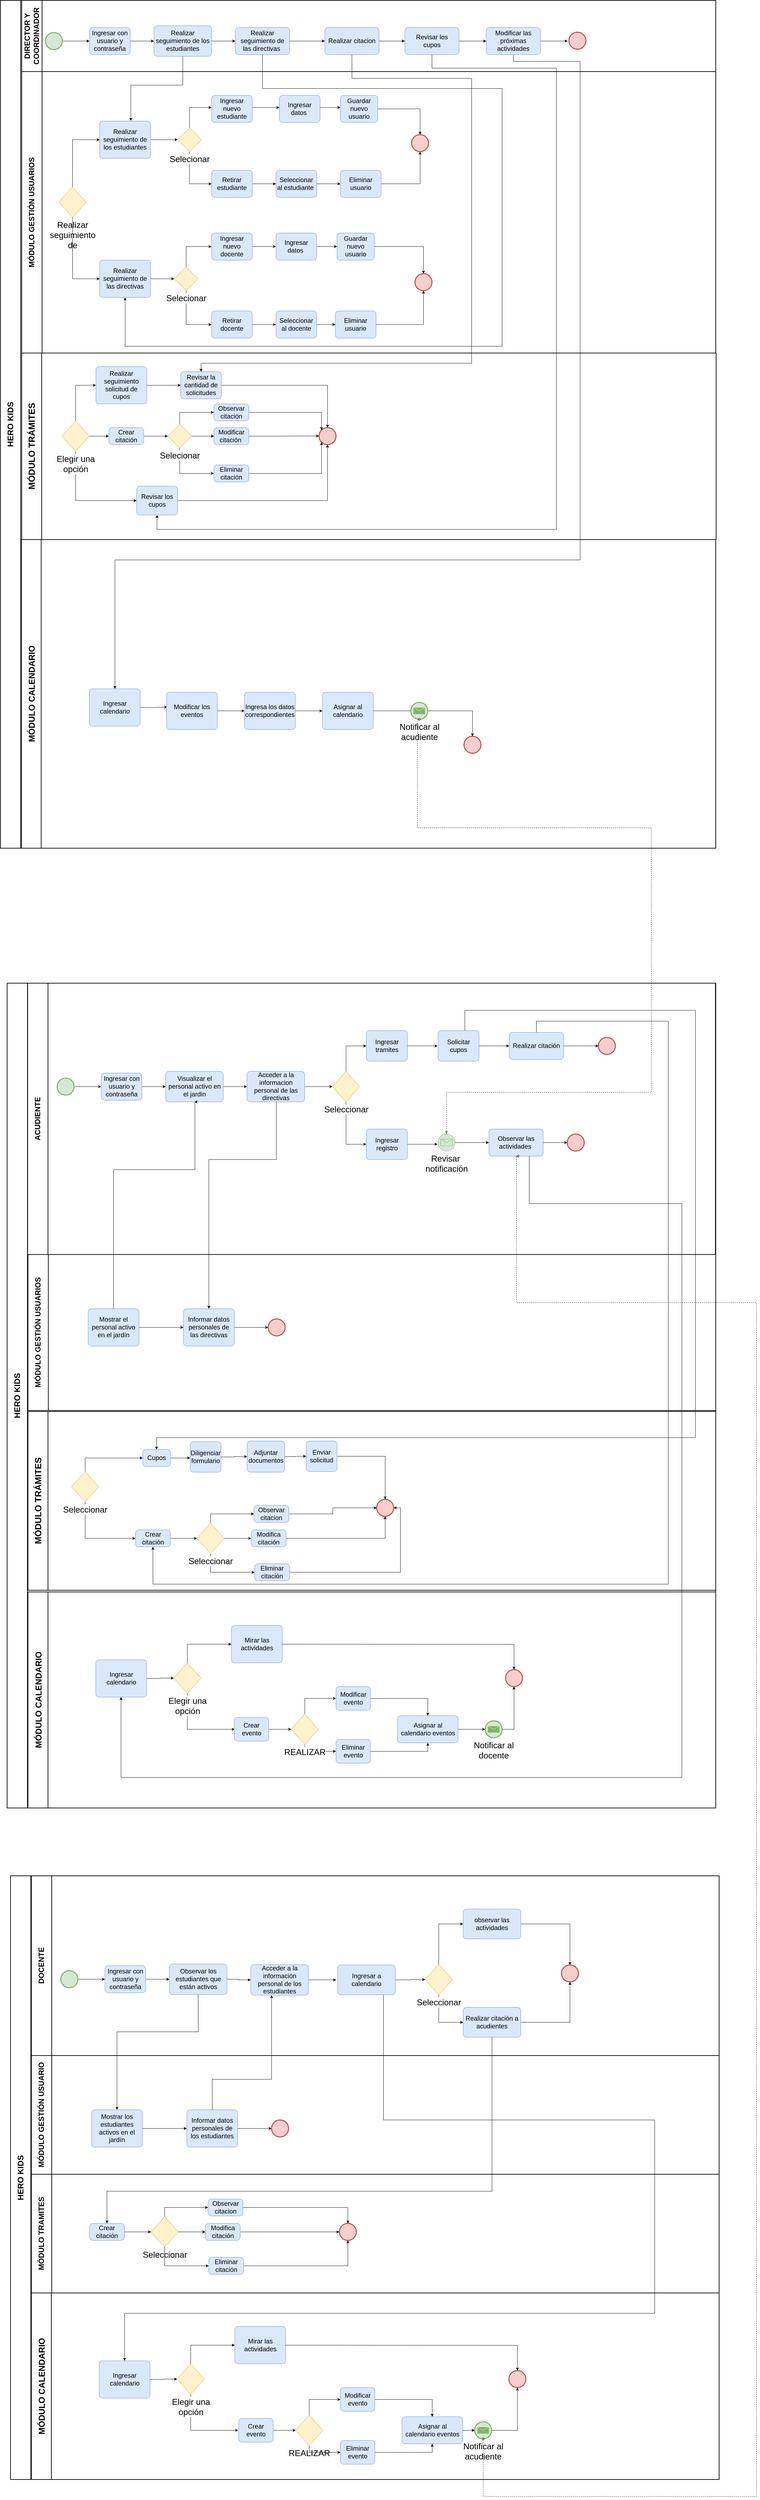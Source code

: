 <mxfile version="21.0.6" type="google"><diagram id="N1XKtm9DaaZ8EHNpobI5" name="Página-1"><mxGraphModel grid="1" page="1" gridSize="10" guides="1" tooltips="1" connect="1" arrows="1" fold="1" pageScale="1" pageWidth="2500" pageHeight="8700" math="0" shadow="0"><root><mxCell id="0"/><mxCell id="1" parent="0"/><mxCell id="6HgxVARiSFyIYE2zhFv--3" value="&lt;font size=&quot;1&quot;&gt;&lt;b style=&quot;font-size: 24px;&quot;&gt;HERO KIDS&lt;/b&gt;&lt;/font&gt;" style="swimlane;html=1;startSize=60;fontStyle=0;collapsible=0;horizontal=0;swimlaneLine=1;swimlaneFillColor=#ffffff;strokeWidth=2;whiteSpace=wrap;" vertex="1" parent="1"><mxGeometry x="140" y="150" width="2110" height="2500" as="geometry"/></mxCell><mxCell id="6HgxVARiSFyIYE2zhFv--4" value="&lt;b&gt;&lt;font style=&quot;font-size: 22px;&quot;&gt;DIRECTOR Y COORDINADOR&lt;/font&gt;&lt;/b&gt;" style="swimlane;html=1;startSize=60;fontStyle=0;collapsible=0;horizontal=0;swimlaneLine=1;swimlaneFillColor=#ffffff;strokeWidth=2;whiteSpace=wrap;fillColor=#FFFFFF;" vertex="1" parent="6HgxVARiSFyIYE2zhFv--3"><mxGeometry x="63" width="2047" height="210" as="geometry"/></mxCell><mxCell id="6HgxVARiSFyIYE2zhFv--12" style="edgeStyle=orthogonalEdgeStyle;rounded=0;orthogonalLoop=1;jettySize=auto;html=1;entryX=0;entryY=0.5;entryDx=0;entryDy=0;entryPerimeter=0;fontSize=19;" edge="1" parent="6HgxVARiSFyIYE2zhFv--4" source="6HgxVARiSFyIYE2zhFv--10" target="6HgxVARiSFyIYE2zhFv--11"><mxGeometry relative="1" as="geometry"/></mxCell><mxCell id="6HgxVARiSFyIYE2zhFv--10" value="" style="points=[[0.145,0.145,0],[0.5,0,0],[0.855,0.145,0],[1,0.5,0],[0.855,0.855,0],[0.5,1,0],[0.145,0.855,0],[0,0.5,0]];shape=mxgraph.bpmn.event;html=1;verticalLabelPosition=bottom;labelBackgroundColor=#ffffff;verticalAlign=top;align=center;perimeter=ellipsePerimeter;outlineConnect=0;aspect=fixed;outline=end;symbol=terminate2;fontSize=19;fillColor=#d5e8d4;strokeColor=#82b366;" vertex="1" parent="6HgxVARiSFyIYE2zhFv--4"><mxGeometry x="70" y="95" width="50" height="50" as="geometry"/></mxCell><mxCell id="6HgxVARiSFyIYE2zhFv--19" style="edgeStyle=orthogonalEdgeStyle;rounded=0;orthogonalLoop=1;jettySize=auto;html=1;fontSize=25;" edge="1" parent="6HgxVARiSFyIYE2zhFv--4" source="6HgxVARiSFyIYE2zhFv--11" target="6HgxVARiSFyIYE2zhFv--18"><mxGeometry relative="1" as="geometry"/></mxCell><mxCell id="6HgxVARiSFyIYE2zhFv--11" value="Ingresar con usuario y contraseña" style="points=[[0.25,0,0],[0.5,0,0],[0.75,0,0],[1,0.25,0],[1,0.5,0],[1,0.75,0],[0.75,1,0],[0.5,1,0],[0.25,1,0],[0,0.75,0],[0,0.5,0],[0,0.25,0]];shape=mxgraph.bpmn.task;whiteSpace=wrap;rectStyle=rounded;size=10;html=1;taskMarker=abstract;fontSize=19;fillColor=#dae8fc;strokeColor=#6c8ebf;" vertex="1" parent="6HgxVARiSFyIYE2zhFv--4"><mxGeometry x="200" y="80" width="120" height="80" as="geometry"/></mxCell><mxCell id="6HgxVARiSFyIYE2zhFv--21" style="edgeStyle=orthogonalEdgeStyle;rounded=0;orthogonalLoop=1;jettySize=auto;html=1;entryX=0;entryY=0.5;entryDx=0;entryDy=0;entryPerimeter=0;fontSize=25;" edge="1" parent="6HgxVARiSFyIYE2zhFv--4" source="6HgxVARiSFyIYE2zhFv--18" target="6HgxVARiSFyIYE2zhFv--20"><mxGeometry relative="1" as="geometry"/></mxCell><mxCell id="6HgxVARiSFyIYE2zhFv--18" value="Realizar seguimiento de los estudiantes" style="points=[[0.25,0,0],[0.5,0,0],[0.75,0,0],[1,0.25,0],[1,0.5,0],[1,0.75,0],[0.75,1,0],[0.5,1,0],[0.25,1,0],[0,0.75,0],[0,0.5,0],[0,0.25,0]];shape=mxgraph.bpmn.task;whiteSpace=wrap;rectStyle=rounded;size=10;html=1;taskMarker=abstract;fontSize=19;fillColor=#dae8fc;strokeColor=#6c8ebf;" vertex="1" parent="6HgxVARiSFyIYE2zhFv--4"><mxGeometry x="390" y="75" width="170" height="90" as="geometry"/></mxCell><mxCell id="6HgxVARiSFyIYE2zhFv--23" style="edgeStyle=orthogonalEdgeStyle;rounded=0;orthogonalLoop=1;jettySize=auto;html=1;fontSize=25;entryX=0;entryY=0.5;entryDx=0;entryDy=0;entryPerimeter=0;" edge="1" parent="6HgxVARiSFyIYE2zhFv--4" source="6HgxVARiSFyIYE2zhFv--20" target="hJShWmBs0dNSn38TEw8a-1"><mxGeometry relative="1" as="geometry"><mxPoint x="870" y="120" as="targetPoint"/></mxGeometry></mxCell><mxCell id="6HgxVARiSFyIYE2zhFv--20" value="Realizar seguimiento de las directivas&amp;nbsp;" style="points=[[0.25,0,0],[0.5,0,0],[0.75,0,0],[1,0.25,0],[1,0.5,0],[1,0.75,0],[0.75,1,0],[0.5,1,0],[0.25,1,0],[0,0.75,0],[0,0.5,0],[0,0.25,0]];shape=mxgraph.bpmn.task;whiteSpace=wrap;rectStyle=rounded;size=10;html=1;taskMarker=abstract;fontSize=19;fillColor=#dae8fc;strokeColor=#6c8ebf;" vertex="1" parent="6HgxVARiSFyIYE2zhFv--4"><mxGeometry x="630" y="80" width="160" height="80" as="geometry"/></mxCell><mxCell id="6HgxVARiSFyIYE2zhFv--27" style="edgeStyle=orthogonalEdgeStyle;rounded=0;orthogonalLoop=1;jettySize=auto;html=1;entryX=0;entryY=0.5;entryDx=0;entryDy=0;entryPerimeter=0;fontSize=25;" edge="1" parent="6HgxVARiSFyIYE2zhFv--4" source="6HgxVARiSFyIYE2zhFv--24" target="6HgxVARiSFyIYE2zhFv--26"><mxGeometry relative="1" as="geometry"/></mxCell><mxCell id="6HgxVARiSFyIYE2zhFv--24" value="Revisar los&lt;br&gt;&amp;nbsp;cupos&amp;nbsp;" style="points=[[0.25,0,0],[0.5,0,0],[0.75,0,0],[1,0.25,0],[1,0.5,0],[1,0.75,0],[0.75,1,0],[0.5,1,0],[0.25,1,0],[0,0.75,0],[0,0.5,0],[0,0.25,0]];shape=mxgraph.bpmn.task;whiteSpace=wrap;rectStyle=rounded;size=10;html=1;taskMarker=abstract;fontSize=19;fillColor=#dae8fc;strokeColor=#6c8ebf;" vertex="1" parent="6HgxVARiSFyIYE2zhFv--4"><mxGeometry x="1130" y="80" width="160" height="80" as="geometry"/></mxCell><mxCell id="6HgxVARiSFyIYE2zhFv--29" style="edgeStyle=orthogonalEdgeStyle;rounded=0;orthogonalLoop=1;jettySize=auto;html=1;entryX=0;entryY=0.5;entryDx=0;entryDy=0;entryPerimeter=0;fontSize=25;" edge="1" parent="6HgxVARiSFyIYE2zhFv--4" source="6HgxVARiSFyIYE2zhFv--26"><mxGeometry relative="1" as="geometry"><mxPoint x="1610" y="120" as="targetPoint"/></mxGeometry></mxCell><mxCell id="6HgxVARiSFyIYE2zhFv--26" value="Modificar las próximas actividades" style="points=[[0.25,0,0],[0.5,0,0],[0.75,0,0],[1,0.25,0],[1,0.5,0],[1,0.75,0],[0.75,1,0],[0.5,1,0],[0.25,1,0],[0,0.75,0],[0,0.5,0],[0,0.25,0]];shape=mxgraph.bpmn.task;whiteSpace=wrap;rectStyle=rounded;size=10;html=1;taskMarker=abstract;fontSize=19;fillColor=#dae8fc;strokeColor=#6c8ebf;" vertex="1" parent="6HgxVARiSFyIYE2zhFv--4"><mxGeometry x="1370" y="80" width="160" height="80" as="geometry"/></mxCell><mxCell id="6HgxVARiSFyIYE2zhFv--34" value="" style="points=[[0.145,0.145,0],[0.5,0,0],[0.855,0.145,0],[1,0.5,0],[0.855,0.855,0],[0.5,1,0],[0.145,0.855,0],[0,0.5,0]];shape=mxgraph.bpmn.event;html=1;verticalLabelPosition=bottom;labelBackgroundColor=#ffffff;verticalAlign=top;align=center;perimeter=ellipsePerimeter;outlineConnect=0;aspect=fixed;outline=end;symbol=terminate2;fontSize=25;fillColor=#f8cecc;strokeColor=#b85450;" vertex="1" parent="6HgxVARiSFyIYE2zhFv--4"><mxGeometry x="1614" y="94" width="50" height="50" as="geometry"/></mxCell><mxCell id="hJShWmBs0dNSn38TEw8a-3" style="edgeStyle=orthogonalEdgeStyle;rounded=0;orthogonalLoop=1;jettySize=auto;html=1;exitX=1;exitY=0.5;exitDx=0;exitDy=0;exitPerimeter=0;entryX=0;entryY=0.5;entryDx=0;entryDy=0;entryPerimeter=0;" edge="1" parent="6HgxVARiSFyIYE2zhFv--4" source="hJShWmBs0dNSn38TEw8a-1" target="6HgxVARiSFyIYE2zhFv--24"><mxGeometry relative="1" as="geometry"/></mxCell><mxCell id="hJShWmBs0dNSn38TEw8a-1" value="Realizar citacion" style="points=[[0.25,0,0],[0.5,0,0],[0.75,0,0],[1,0.25,0],[1,0.5,0],[1,0.75,0],[0.75,1,0],[0.5,1,0],[0.25,1,0],[0,0.75,0],[0,0.5,0],[0,0.25,0]];shape=mxgraph.bpmn.task;whiteSpace=wrap;rectStyle=rounded;size=10;html=1;taskMarker=abstract;fontSize=19;fillColor=#dae8fc;strokeColor=#6c8ebf;" vertex="1" parent="6HgxVARiSFyIYE2zhFv--4"><mxGeometry x="894" y="80" width="160" height="80" as="geometry"/></mxCell><mxCell id="6HgxVARiSFyIYE2zhFv--1" value="&lt;b&gt;&lt;font style=&quot;font-size: 22px;&quot;&gt;MÓDULO GESTIÓN USUARIOS&lt;/font&gt;&lt;/b&gt;" style="swimlane;html=1;startSize=60;fontStyle=0;collapsible=0;horizontal=0;swimlaneLine=1;swimlaneFillColor=#ffffff;strokeWidth=2;whiteSpace=wrap;fillColor=#FFFFFF;" vertex="1" parent="6HgxVARiSFyIYE2zhFv--3"><mxGeometry x="63" y="210" width="2047" height="830" as="geometry"/></mxCell><mxCell id="N2e0LCqrp00PIFlCkm0e-1" style="edgeStyle=orthogonalEdgeStyle;rounded=0;orthogonalLoop=1;jettySize=auto;html=1;exitX=0.5;exitY=1;exitDx=0;exitDy=0;exitPerimeter=0;entryX=0;entryY=0.5;entryDx=0;entryDy=0;entryPerimeter=0;" edge="1" parent="6HgxVARiSFyIYE2zhFv--1" source="6HgxVARiSFyIYE2zhFv--38" target="6HgxVARiSFyIYE2zhFv--41"><mxGeometry relative="1" as="geometry"/></mxCell><mxCell id="6HgxVARiSFyIYE2zhFv--59" style="edgeStyle=orthogonalEdgeStyle;rounded=0;orthogonalLoop=1;jettySize=auto;html=1;entryX=0;entryY=0.5;entryDx=0;entryDy=0;entryPerimeter=0;fontSize=25;" edge="1" parent="6HgxVARiSFyIYE2zhFv--1" source="6HgxVARiSFyIYE2zhFv--38"><mxGeometry relative="1" as="geometry"><Array as="points"><mxPoint x="495" y="106"/></Array><mxPoint x="560" y="106" as="targetPoint"/></mxGeometry></mxCell><mxCell id="6HgxVARiSFyIYE2zhFv--38" value="Selecionar" style="points=[[0.25,0.25,0],[0.5,0,0],[0.75,0.25,0],[1,0.5,0],[0.75,0.75,0],[0.5,1,0],[0.25,0.75,0],[0,0.5,0]];shape=mxgraph.bpmn.gateway2;html=1;verticalLabelPosition=bottom;labelBackgroundColor=#ffffff;verticalAlign=top;align=center;perimeter=rhombusPerimeter;outlineConnect=0;outline=none;symbol=none;fontSize=25;fillColor=#fff2cc;strokeColor=#d6b656;" vertex="1" parent="6HgxVARiSFyIYE2zhFv--1"><mxGeometry x="460" y="166" width="70" height="70" as="geometry"/></mxCell><mxCell id="6HgxVARiSFyIYE2zhFv--40" value="Ingresar nuevo estudiante" style="points=[[0.25,0,0],[0.5,0,0],[0.75,0,0],[1,0.25,0],[1,0.5,0],[1,0.75,0],[0.75,1,0],[0.5,1,0],[0.25,1,0],[0,0.75,0],[0,0.5,0],[0,0.25,0]];shape=mxgraph.bpmn.task;whiteSpace=wrap;rectStyle=rounded;size=10;html=1;taskMarker=abstract;fontSize=19;fillColor=#dae8fc;strokeColor=#6c8ebf;" vertex="1" parent="6HgxVARiSFyIYE2zhFv--1"><mxGeometry x="560" y="70" width="120" height="80" as="geometry"/></mxCell><mxCell id="6HgxVARiSFyIYE2zhFv--49" value="" style="edgeStyle=orthogonalEdgeStyle;rounded=0;orthogonalLoop=1;jettySize=auto;html=1;fontSize=25;" edge="1" parent="6HgxVARiSFyIYE2zhFv--1" source="6HgxVARiSFyIYE2zhFv--41" target="6HgxVARiSFyIYE2zhFv--48"><mxGeometry relative="1" as="geometry"/></mxCell><mxCell id="6HgxVARiSFyIYE2zhFv--41" value="Retirar estudiante" style="points=[[0.25,0,0],[0.5,0,0],[0.75,0,0],[1,0.25,0],[1,0.5,0],[1,0.75,0],[0.75,1,0],[0.5,1,0],[0.25,1,0],[0,0.75,0],[0,0.5,0],[0,0.25,0]];shape=mxgraph.bpmn.task;whiteSpace=wrap;rectStyle=rounded;size=10;html=1;taskMarker=abstract;fontSize=19;fillColor=#dae8fc;strokeColor=#6c8ebf;" vertex="1" parent="6HgxVARiSFyIYE2zhFv--1"><mxGeometry x="560" y="291" width="120" height="80" as="geometry"/></mxCell><mxCell id="6HgxVARiSFyIYE2zhFv--51" value="" style="edgeStyle=orthogonalEdgeStyle;rounded=0;orthogonalLoop=1;jettySize=auto;html=1;fontSize=25;" edge="1" parent="6HgxVARiSFyIYE2zhFv--1" source="6HgxVARiSFyIYE2zhFv--48" target="6HgxVARiSFyIYE2zhFv--50"><mxGeometry relative="1" as="geometry"/></mxCell><mxCell id="6HgxVARiSFyIYE2zhFv--48" value="Seleccionar al estudiante&amp;nbsp;" style="points=[[0.25,0,0],[0.5,0,0],[0.75,0,0],[1,0.25,0],[1,0.5,0],[1,0.75,0],[0.75,1,0],[0.5,1,0],[0.25,1,0],[0,0.75,0],[0,0.5,0],[0,0.25,0]];shape=mxgraph.bpmn.task;whiteSpace=wrap;rectStyle=rounded;size=10;html=1;taskMarker=abstract;fontSize=19;fillColor=#dae8fc;strokeColor=#6c8ebf;" vertex="1" parent="6HgxVARiSFyIYE2zhFv--1"><mxGeometry x="750" y="291" width="120" height="80" as="geometry"/></mxCell><mxCell id="6HgxVARiSFyIYE2zhFv--81" style="edgeStyle=orthogonalEdgeStyle;rounded=0;orthogonalLoop=1;jettySize=auto;html=1;entryX=0.5;entryY=1;entryDx=0;entryDy=0;entryPerimeter=0;fontSize=25;" edge="1" parent="6HgxVARiSFyIYE2zhFv--1" source="6HgxVARiSFyIYE2zhFv--50" target="6HgxVARiSFyIYE2zhFv--67"><mxGeometry relative="1" as="geometry"/></mxCell><mxCell id="6HgxVARiSFyIYE2zhFv--50" value="Eliminar usuario" style="points=[[0.25,0,0],[0.5,0,0],[0.75,0,0],[1,0.25,0],[1,0.5,0],[1,0.75,0],[0.75,1,0],[0.5,1,0],[0.25,1,0],[0,0.75,0],[0,0.5,0],[0,0.25,0]];shape=mxgraph.bpmn.task;whiteSpace=wrap;rectStyle=rounded;size=10;html=1;taskMarker=abstract;fontSize=19;fillColor=#dae8fc;strokeColor=#6c8ebf;" vertex="1" parent="6HgxVARiSFyIYE2zhFv--1"><mxGeometry x="940" y="291" width="120" height="80" as="geometry"/></mxCell><mxCell id="6HgxVARiSFyIYE2zhFv--44" value="Ingresar datos&amp;nbsp;" style="points=[[0.25,0,0],[0.5,0,0],[0.75,0,0],[1,0.25,0],[1,0.5,0],[1,0.75,0],[0.75,1,0],[0.5,1,0],[0.25,1,0],[0,0.75,0],[0,0.5,0],[0,0.25,0]];shape=mxgraph.bpmn.task;whiteSpace=wrap;rectStyle=rounded;size=10;html=1;taskMarker=abstract;fontSize=19;fillColor=#dae8fc;strokeColor=#6c8ebf;" vertex="1" parent="6HgxVARiSFyIYE2zhFv--1"><mxGeometry x="760" y="70" width="120" height="80" as="geometry"/></mxCell><mxCell id="6HgxVARiSFyIYE2zhFv--45" value="" style="edgeStyle=orthogonalEdgeStyle;rounded=0;orthogonalLoop=1;jettySize=auto;html=1;fontSize=25;" edge="1" parent="6HgxVARiSFyIYE2zhFv--1"><mxGeometry relative="1" as="geometry"><mxPoint x="680" y="106" as="sourcePoint"/><mxPoint x="760" y="106" as="targetPoint"/></mxGeometry></mxCell><mxCell id="6HgxVARiSFyIYE2zhFv--73" style="edgeStyle=orthogonalEdgeStyle;rounded=0;orthogonalLoop=1;jettySize=auto;html=1;entryX=0.5;entryY=0;entryDx=0;entryDy=0;entryPerimeter=0;fontSize=25;" edge="1" parent="6HgxVARiSFyIYE2zhFv--1" source="6HgxVARiSFyIYE2zhFv--46" target="6HgxVARiSFyIYE2zhFv--67"><mxGeometry relative="1" as="geometry"/></mxCell><mxCell id="6HgxVARiSFyIYE2zhFv--46" value="Guardar nuevo usuario" style="points=[[0.25,0,0],[0.5,0,0],[0.75,0,0],[1,0.25,0],[1,0.5,0],[1,0.75,0],[0.75,1,0],[0.5,1,0],[0.25,1,0],[0,0.75,0],[0,0.5,0],[0,0.25,0]];shape=mxgraph.bpmn.task;whiteSpace=wrap;rectStyle=rounded;size=10;html=1;taskMarker=abstract;fontSize=19;fillColor=#dae8fc;strokeColor=#6c8ebf;" vertex="1" parent="6HgxVARiSFyIYE2zhFv--1"><mxGeometry x="940" y="70" width="110" height="80" as="geometry"/></mxCell><mxCell id="6HgxVARiSFyIYE2zhFv--47" value="" style="edgeStyle=orthogonalEdgeStyle;rounded=0;orthogonalLoop=1;jettySize=auto;html=1;fontSize=25;" edge="1" parent="6HgxVARiSFyIYE2zhFv--1"><mxGeometry relative="1" as="geometry"><mxPoint x="880" y="106" as="sourcePoint"/><mxPoint x="940" y="106" as="targetPoint"/></mxGeometry></mxCell><mxCell id="6HgxVARiSFyIYE2zhFv--53" value="Realizar &lt;br&gt;seguimiento &lt;br&gt;de" style="points=[[0.25,0.25,0],[0.5,0,0],[0.75,0.25,0],[1,0.5,0],[0.75,0.75,0],[0.5,1,0],[0.25,0.75,0],[0,0.5,0]];shape=mxgraph.bpmn.gateway2;html=1;verticalLabelPosition=bottom;labelBackgroundColor=#ffffff;verticalAlign=top;align=center;perimeter=rhombusPerimeter;outlineConnect=0;outline=none;symbol=none;fontSize=25;fillColor=#fff2cc;strokeColor=#d6b656;" vertex="1" parent="6HgxVARiSFyIYE2zhFv--1"><mxGeometry x="110" y="340" width="80" height="90" as="geometry"/></mxCell><mxCell id="6HgxVARiSFyIYE2zhFv--58" value="" style="edgeStyle=orthogonalEdgeStyle;rounded=0;orthogonalLoop=1;jettySize=auto;html=1;fontSize=25;" edge="1" parent="6HgxVARiSFyIYE2zhFv--1" source="6HgxVARiSFyIYE2zhFv--54" target="6HgxVARiSFyIYE2zhFv--38"><mxGeometry relative="1" as="geometry"/></mxCell><mxCell id="6HgxVARiSFyIYE2zhFv--54" value="Realizar seguimiento de los estudiantes" style="points=[[0.25,0,0],[0.5,0,0],[0.75,0,0],[1,0.25,0],[1,0.5,0],[1,0.75,0],[0.75,1,0],[0.5,1,0],[0.25,1,0],[0,0.75,0],[0,0.5,0],[0,0.25,0]];shape=mxgraph.bpmn.task;whiteSpace=wrap;rectStyle=rounded;size=10;html=1;taskMarker=abstract;fontSize=19;fillColor=#dae8fc;strokeColor=#6c8ebf;" vertex="1" parent="6HgxVARiSFyIYE2zhFv--1"><mxGeometry x="230" y="146" width="150" height="110" as="geometry"/></mxCell><mxCell id="N2e0LCqrp00PIFlCkm0e-4" style="edgeStyle=orthogonalEdgeStyle;rounded=0;orthogonalLoop=1;jettySize=auto;html=1;exitX=1;exitY=0.5;exitDx=0;exitDy=0;exitPerimeter=0;entryX=0;entryY=0.5;entryDx=0;entryDy=0;entryPerimeter=0;" edge="1" parent="6HgxVARiSFyIYE2zhFv--1" source="N2e0LCqrp00PIFlCkm0e-2" target="6HgxVARiSFyIYE2zhFv--60"><mxGeometry relative="1" as="geometry"/></mxCell><mxCell id="N2e0LCqrp00PIFlCkm0e-2" value="Realizar seguimiento de las directivas" style="points=[[0.25,0,0],[0.5,0,0],[0.75,0,0],[1,0.25,0],[1,0.5,0],[1,0.75,0],[0.75,1,0],[0.5,1,0],[0.25,1,0],[0,0.75,0],[0,0.5,0],[0,0.25,0]];shape=mxgraph.bpmn.task;whiteSpace=wrap;rectStyle=rounded;size=10;html=1;taskMarker=abstract;fontSize=19;fillColor=#dae8fc;strokeColor=#6c8ebf;" vertex="1" parent="6HgxVARiSFyIYE2zhFv--1"><mxGeometry x="230" y="556" width="150" height="110" as="geometry"/></mxCell><mxCell id="N2e0LCqrp00PIFlCkm0e-5" style="edgeStyle=orthogonalEdgeStyle;rounded=0;orthogonalLoop=1;jettySize=auto;html=1;exitX=0.5;exitY=1;exitDx=0;exitDy=0;exitPerimeter=0;entryX=0;entryY=0.5;entryDx=0;entryDy=0;entryPerimeter=0;" edge="1" parent="6HgxVARiSFyIYE2zhFv--1" source="6HgxVARiSFyIYE2zhFv--60" target="6HgxVARiSFyIYE2zhFv--64"><mxGeometry relative="1" as="geometry"/></mxCell><mxCell id="N2e0LCqrp00PIFlCkm0e-6" style="edgeStyle=orthogonalEdgeStyle;rounded=0;orthogonalLoop=1;jettySize=auto;html=1;exitX=0.5;exitY=0;exitDx=0;exitDy=0;exitPerimeter=0;entryX=0;entryY=0.5;entryDx=0;entryDy=0;entryPerimeter=0;" edge="1" parent="6HgxVARiSFyIYE2zhFv--1" source="6HgxVARiSFyIYE2zhFv--60" target="6HgxVARiSFyIYE2zhFv--61"><mxGeometry relative="1" as="geometry"/></mxCell><mxCell id="6HgxVARiSFyIYE2zhFv--60" value="Selecionar" style="points=[[0.25,0.25,0],[0.5,0,0],[0.75,0.25,0],[1,0.5,0],[0.75,0.75,0],[0.5,1,0],[0.25,0.75,0],[0,0.5,0]];shape=mxgraph.bpmn.gateway2;html=1;verticalLabelPosition=bottom;labelBackgroundColor=#ffffff;verticalAlign=top;align=center;perimeter=rhombusPerimeter;outlineConnect=0;outline=none;symbol=none;fontSize=25;fillColor=#fff2cc;strokeColor=#d6b656;" vertex="1" parent="6HgxVARiSFyIYE2zhFv--1"><mxGeometry x="450" y="576" width="70" height="70" as="geometry"/></mxCell><mxCell id="N2e0LCqrp00PIFlCkm0e-7" style="edgeStyle=orthogonalEdgeStyle;rounded=0;orthogonalLoop=1;jettySize=auto;html=1;exitX=1;exitY=0.5;exitDx=0;exitDy=0;exitPerimeter=0;entryX=0;entryY=0.5;entryDx=0;entryDy=0;entryPerimeter=0;" edge="1" parent="6HgxVARiSFyIYE2zhFv--1" source="6HgxVARiSFyIYE2zhFv--61" target="6HgxVARiSFyIYE2zhFv--62"><mxGeometry relative="1" as="geometry"/></mxCell><mxCell id="6HgxVARiSFyIYE2zhFv--61" value="Ingresar nuevo docente" style="points=[[0.25,0,0],[0.5,0,0],[0.75,0,0],[1,0.25,0],[1,0.5,0],[1,0.75,0],[0.75,1,0],[0.5,1,0],[0.25,1,0],[0,0.75,0],[0,0.5,0],[0,0.25,0]];shape=mxgraph.bpmn.task;whiteSpace=wrap;rectStyle=rounded;size=10;html=1;taskMarker=abstract;fontSize=19;fillColor=#dae8fc;strokeColor=#6c8ebf;" vertex="1" parent="6HgxVARiSFyIYE2zhFv--1"><mxGeometry x="560" y="476" width="120" height="80" as="geometry"/></mxCell><mxCell id="N2e0LCqrp00PIFlCkm0e-9" style="edgeStyle=orthogonalEdgeStyle;rounded=0;orthogonalLoop=1;jettySize=auto;html=1;exitX=1;exitY=0.5;exitDx=0;exitDy=0;exitPerimeter=0;entryX=0;entryY=0.5;entryDx=0;entryDy=0;entryPerimeter=0;" edge="1" parent="6HgxVARiSFyIYE2zhFv--1" source="6HgxVARiSFyIYE2zhFv--62" target="6HgxVARiSFyIYE2zhFv--63"><mxGeometry relative="1" as="geometry"/></mxCell><mxCell id="6HgxVARiSFyIYE2zhFv--62" value="Ingresar datos&amp;nbsp;" style="points=[[0.25,0,0],[0.5,0,0],[0.75,0,0],[1,0.25,0],[1,0.5,0],[1,0.75,0],[0.75,1,0],[0.5,1,0],[0.25,1,0],[0,0.75,0],[0,0.5,0],[0,0.25,0]];shape=mxgraph.bpmn.task;whiteSpace=wrap;rectStyle=rounded;size=10;html=1;taskMarker=abstract;fontSize=19;fillColor=#dae8fc;strokeColor=#6c8ebf;" vertex="1" parent="6HgxVARiSFyIYE2zhFv--1"><mxGeometry x="750" y="476" width="120" height="80" as="geometry"/></mxCell><mxCell id="N2e0LCqrp00PIFlCkm0e-11" style="edgeStyle=orthogonalEdgeStyle;rounded=0;orthogonalLoop=1;jettySize=auto;html=1;exitX=1;exitY=0.5;exitDx=0;exitDy=0;exitPerimeter=0;entryX=0.5;entryY=0;entryDx=0;entryDy=0;entryPerimeter=0;" edge="1" parent="6HgxVARiSFyIYE2zhFv--1" source="6HgxVARiSFyIYE2zhFv--63"><mxGeometry relative="1" as="geometry"/></mxCell><mxCell id="6HgxVARiSFyIYE2zhFv--82" style="edgeStyle=orthogonalEdgeStyle;rounded=0;orthogonalLoop=1;jettySize=auto;html=1;entryX=0.5;entryY=0;entryDx=0;entryDy=0;entryPerimeter=0;fontSize=25;" edge="1" parent="6HgxVARiSFyIYE2zhFv--1" source="6HgxVARiSFyIYE2zhFv--63" target="6HgxVARiSFyIYE2zhFv--70"><mxGeometry relative="1" as="geometry"/></mxCell><mxCell id="6HgxVARiSFyIYE2zhFv--63" value="Guardar nuevo usuario" style="points=[[0.25,0,0],[0.5,0,0],[0.75,0,0],[1,0.25,0],[1,0.5,0],[1,0.75,0],[0.75,1,0],[0.5,1,0],[0.25,1,0],[0,0.75,0],[0,0.5,0],[0,0.25,0]];shape=mxgraph.bpmn.task;whiteSpace=wrap;rectStyle=rounded;size=10;html=1;taskMarker=abstract;fontSize=19;fillColor=#dae8fc;strokeColor=#6c8ebf;" vertex="1" parent="6HgxVARiSFyIYE2zhFv--1"><mxGeometry x="930" y="476" width="110" height="80" as="geometry"/></mxCell><mxCell id="N2e0LCqrp00PIFlCkm0e-8" style="edgeStyle=orthogonalEdgeStyle;rounded=0;orthogonalLoop=1;jettySize=auto;html=1;exitX=1;exitY=0.5;exitDx=0;exitDy=0;exitPerimeter=0;entryX=0;entryY=0.5;entryDx=0;entryDy=0;entryPerimeter=0;" edge="1" parent="6HgxVARiSFyIYE2zhFv--1" source="6HgxVARiSFyIYE2zhFv--64" target="6HgxVARiSFyIYE2zhFv--65"><mxGeometry relative="1" as="geometry"/></mxCell><mxCell id="6HgxVARiSFyIYE2zhFv--64" value="Retirar docente" style="points=[[0.25,0,0],[0.5,0,0],[0.75,0,0],[1,0.25,0],[1,0.5,0],[1,0.75,0],[0.75,1,0],[0.5,1,0],[0.25,1,0],[0,0.75,0],[0,0.5,0],[0,0.25,0]];shape=mxgraph.bpmn.task;whiteSpace=wrap;rectStyle=rounded;size=10;html=1;taskMarker=abstract;fontSize=19;fillColor=#dae8fc;strokeColor=#6c8ebf;" vertex="1" parent="6HgxVARiSFyIYE2zhFv--1"><mxGeometry x="560" y="706" width="120" height="80" as="geometry"/></mxCell><mxCell id="N2e0LCqrp00PIFlCkm0e-10" style="edgeStyle=orthogonalEdgeStyle;rounded=0;orthogonalLoop=1;jettySize=auto;html=1;exitX=1;exitY=0.5;exitDx=0;exitDy=0;exitPerimeter=0;entryX=0;entryY=0.5;entryDx=0;entryDy=0;entryPerimeter=0;" edge="1" parent="6HgxVARiSFyIYE2zhFv--1" source="6HgxVARiSFyIYE2zhFv--65" target="6HgxVARiSFyIYE2zhFv--66"><mxGeometry relative="1" as="geometry"/></mxCell><mxCell id="6HgxVARiSFyIYE2zhFv--65" value="Seleccionar al docente" style="points=[[0.25,0,0],[0.5,0,0],[0.75,0,0],[1,0.25,0],[1,0.5,0],[1,0.75,0],[0.75,1,0],[0.5,1,0],[0.25,1,0],[0,0.75,0],[0,0.5,0],[0,0.25,0]];shape=mxgraph.bpmn.task;whiteSpace=wrap;rectStyle=rounded;size=10;html=1;taskMarker=abstract;fontSize=19;fillColor=#dae8fc;strokeColor=#6c8ebf;" vertex="1" parent="6HgxVARiSFyIYE2zhFv--1"><mxGeometry x="750" y="706" width="120" height="80" as="geometry"/></mxCell><mxCell id="N2e0LCqrp00PIFlCkm0e-3" style="edgeStyle=orthogonalEdgeStyle;rounded=0;orthogonalLoop=1;jettySize=auto;html=1;exitX=0.5;exitY=1;exitDx=0;exitDy=0;exitPerimeter=0;entryX=0;entryY=0.5;entryDx=0;entryDy=0;entryPerimeter=0;" edge="1" parent="6HgxVARiSFyIYE2zhFv--1" source="6HgxVARiSFyIYE2zhFv--53" target="N2e0LCqrp00PIFlCkm0e-2"><mxGeometry relative="1" as="geometry"/></mxCell><mxCell id="6HgxVARiSFyIYE2zhFv--57" style="edgeStyle=orthogonalEdgeStyle;rounded=0;orthogonalLoop=1;jettySize=auto;html=1;entryX=0;entryY=0.5;entryDx=0;entryDy=0;entryPerimeter=0;fontSize=25;" edge="1" parent="6HgxVARiSFyIYE2zhFv--1" source="6HgxVARiSFyIYE2zhFv--53" target="6HgxVARiSFyIYE2zhFv--54"><mxGeometry relative="1" as="geometry"><Array as="points"><mxPoint x="150" y="201"/></Array></mxGeometry></mxCell><mxCell id="6HgxVARiSFyIYE2zhFv--83" style="edgeStyle=orthogonalEdgeStyle;rounded=0;orthogonalLoop=1;jettySize=auto;html=1;entryX=0.5;entryY=1;entryDx=0;entryDy=0;entryPerimeter=0;fontSize=25;" edge="1" parent="6HgxVARiSFyIYE2zhFv--1" source="6HgxVARiSFyIYE2zhFv--66" target="6HgxVARiSFyIYE2zhFv--70"><mxGeometry relative="1" as="geometry"/></mxCell><mxCell id="6HgxVARiSFyIYE2zhFv--66" value="Eliminar usuario" style="points=[[0.25,0,0],[0.5,0,0],[0.75,0,0],[1,0.25,0],[1,0.5,0],[1,0.75,0],[0.75,1,0],[0.5,1,0],[0.25,1,0],[0,0.75,0],[0,0.5,0],[0,0.25,0]];shape=mxgraph.bpmn.task;whiteSpace=wrap;rectStyle=rounded;size=10;html=1;taskMarker=abstract;fontSize=19;fillColor=#dae8fc;strokeColor=#6c8ebf;" vertex="1" parent="6HgxVARiSFyIYE2zhFv--1"><mxGeometry x="925" y="706" width="120" height="80" as="geometry"/></mxCell><mxCell id="6HgxVARiSFyIYE2zhFv--67" value="" style="points=[[0.145,0.145,0],[0.5,0,0],[0.855,0.145,0],[1,0.5,0],[0.855,0.855,0],[0.5,1,0],[0.145,0.855,0],[0,0.5,0]];shape=mxgraph.bpmn.event;html=1;verticalLabelPosition=bottom;labelBackgroundColor=#ffffff;verticalAlign=top;align=center;perimeter=ellipsePerimeter;outlineConnect=0;aspect=fixed;outline=end;symbol=terminate2;fontSize=25;fillColor=#f8cecc;strokeColor=#b85450;" vertex="1" parent="6HgxVARiSFyIYE2zhFv--1"><mxGeometry x="1150" y="186" width="50" height="50" as="geometry"/></mxCell><mxCell id="6HgxVARiSFyIYE2zhFv--70" value="" style="points=[[0.145,0.145,0],[0.5,0,0],[0.855,0.145,0],[1,0.5,0],[0.855,0.855,0],[0.5,1,0],[0.145,0.855,0],[0,0.5,0]];shape=mxgraph.bpmn.event;html=1;verticalLabelPosition=bottom;labelBackgroundColor=#ffffff;verticalAlign=top;align=center;perimeter=ellipsePerimeter;outlineConnect=0;aspect=fixed;outline=end;symbol=terminate2;fontSize=25;fillColor=#f8cecc;strokeColor=#b85450;" vertex="1" parent="6HgxVARiSFyIYE2zhFv--1"><mxGeometry x="1160" y="596" width="50" height="50" as="geometry"/></mxCell><mxCell id="6HgxVARiSFyIYE2zhFv--7" value="&lt;b&gt;&lt;font style=&quot;font-size: 26px;&quot;&gt;MÓDULO TRÁMITES&lt;/font&gt;&lt;/b&gt;" style="swimlane;html=1;startSize=59;fontStyle=0;collapsible=0;horizontal=0;swimlaneLine=1;swimlaneFillColor=#ffffff;strokeWidth=2;whiteSpace=wrap;" vertex="1" parent="6HgxVARiSFyIYE2zhFv--3"><mxGeometry x="63" y="1040" width="2048" height="550" as="geometry"/></mxCell><mxCell id="6HgxVARiSFyIYE2zhFv--85" style="edgeStyle=orthogonalEdgeStyle;rounded=0;orthogonalLoop=1;jettySize=auto;html=1;entryX=0;entryY=0.5;entryDx=0;entryDy=0;entryPerimeter=0;fontSize=25;" edge="1" parent="6HgxVARiSFyIYE2zhFv--7" source="6HgxVARiSFyIYE2zhFv--75" target="6HgxVARiSFyIYE2zhFv--76"><mxGeometry relative="1" as="geometry"><Array as="points"><mxPoint x="159" y="95"/></Array></mxGeometry></mxCell><mxCell id="6HgxVARiSFyIYE2zhFv--86" style="edgeStyle=orthogonalEdgeStyle;rounded=0;orthogonalLoop=1;jettySize=auto;html=1;entryX=0;entryY=0.5;entryDx=0;entryDy=0;entryPerimeter=0;fontSize=25;" edge="1" parent="6HgxVARiSFyIYE2zhFv--7" source="6HgxVARiSFyIYE2zhFv--75" target="6HgxVARiSFyIYE2zhFv--91"><mxGeometry relative="1" as="geometry"><Array as="points"><mxPoint x="159" y="435"/></Array><mxPoint x="233.5" y="435.0" as="targetPoint"/></mxGeometry></mxCell><mxCell id="hJShWmBs0dNSn38TEw8a-5" value="" style="edgeStyle=orthogonalEdgeStyle;rounded=0;orthogonalLoop=1;jettySize=auto;html=1;" edge="1" parent="6HgxVARiSFyIYE2zhFv--7" source="6HgxVARiSFyIYE2zhFv--75" target="hJShWmBs0dNSn38TEw8a-4"><mxGeometry relative="1" as="geometry"/></mxCell><mxCell id="6HgxVARiSFyIYE2zhFv--75" value="Elegir una &lt;br&gt;opción" style="points=[[0.25,0.25,0],[0.5,0,0],[0.75,0.25,0],[1,0.5,0],[0.75,0.75,0],[0.5,1,0],[0.25,0.75,0],[0,0.5,0]];shape=mxgraph.bpmn.gateway2;html=1;verticalLabelPosition=bottom;labelBackgroundColor=#ffffff;verticalAlign=top;align=center;perimeter=rhombusPerimeter;outlineConnect=0;outline=none;symbol=none;fontSize=25;fillColor=#fff2cc;strokeColor=#d6b656;" vertex="1" parent="6HgxVARiSFyIYE2zhFv--7"><mxGeometry x="119" y="200" width="80" height="90" as="geometry"/></mxCell><mxCell id="6HgxVARiSFyIYE2zhFv--88" value="" style="edgeStyle=orthogonalEdgeStyle;rounded=0;orthogonalLoop=1;jettySize=auto;html=1;fontSize=25;" edge="1" parent="6HgxVARiSFyIYE2zhFv--7" source="6HgxVARiSFyIYE2zhFv--76" target="6HgxVARiSFyIYE2zhFv--87"><mxGeometry relative="1" as="geometry"/></mxCell><mxCell id="6HgxVARiSFyIYE2zhFv--76" value="Realizar seguimiento solicitud de cupos" style="points=[[0.25,0,0],[0.5,0,0],[0.75,0,0],[1,0.25,0],[1,0.5,0],[1,0.75,0],[0.75,1,0],[0.5,1,0],[0.25,1,0],[0,0.75,0],[0,0.5,0],[0,0.25,0]];shape=mxgraph.bpmn.task;whiteSpace=wrap;rectStyle=rounded;size=10;html=1;taskMarker=abstract;fontSize=19;fillColor=#dae8fc;strokeColor=#6c8ebf;" vertex="1" parent="6HgxVARiSFyIYE2zhFv--7"><mxGeometry x="219" y="40" width="150" height="110" as="geometry"/></mxCell><mxCell id="A3xHUpBDQqubrqk8rHVJ-2" style="edgeStyle=orthogonalEdgeStyle;rounded=0;orthogonalLoop=1;jettySize=auto;html=1;exitX=1;exitY=0.5;exitDx=0;exitDy=0;exitPerimeter=0;entryX=0.5;entryY=0;entryDx=0;entryDy=0;entryPerimeter=0;" edge="1" parent="6HgxVARiSFyIYE2zhFv--7" source="6HgxVARiSFyIYE2zhFv--87" target="A3xHUpBDQqubrqk8rHVJ-1"><mxGeometry relative="1" as="geometry"/></mxCell><mxCell id="6HgxVARiSFyIYE2zhFv--87" value="Revisar la cantidad de solicitudes" style="points=[[0.25,0,0],[0.5,0,0],[0.75,0,0],[1,0.25,0],[1,0.5,0],[1,0.75,0],[0.75,1,0],[0.5,1,0],[0.25,1,0],[0,0.75,0],[0,0.5,0],[0,0.25,0]];shape=mxgraph.bpmn.task;whiteSpace=wrap;rectStyle=rounded;size=10;html=1;taskMarker=abstract;fontSize=19;fillColor=#dae8fc;strokeColor=#6c8ebf;" vertex="1" parent="6HgxVARiSFyIYE2zhFv--7"><mxGeometry x="469" y="55" width="120" height="80" as="geometry"/></mxCell><mxCell id="A3xHUpBDQqubrqk8rHVJ-3" style="edgeStyle=orthogonalEdgeStyle;rounded=0;orthogonalLoop=1;jettySize=auto;html=1;exitX=1;exitY=0.5;exitDx=0;exitDy=0;exitPerimeter=0;entryX=0.5;entryY=1;entryDx=0;entryDy=0;entryPerimeter=0;" edge="1" parent="6HgxVARiSFyIYE2zhFv--7" source="6HgxVARiSFyIYE2zhFv--91" target="A3xHUpBDQqubrqk8rHVJ-1"><mxGeometry relative="1" as="geometry"/></mxCell><mxCell id="6HgxVARiSFyIYE2zhFv--91" value="Revisar los cupos" style="points=[[0.25,0,0],[0.5,0,0],[0.75,0,0],[1,0.25,0],[1,0.5,0],[1,0.75,0],[0.75,1,0],[0.5,1,0],[0.25,1,0],[0,0.75,0],[0,0.5,0],[0,0.25,0]];shape=mxgraph.bpmn.task;whiteSpace=wrap;rectStyle=rounded;size=10;html=1;taskMarker=abstract;fontSize=19;fillColor=#dae8fc;strokeColor=#6c8ebf;" vertex="1" parent="6HgxVARiSFyIYE2zhFv--7"><mxGeometry x="339" y="392.5" width="121" height="85" as="geometry"/></mxCell><mxCell id="A3xHUpBDQqubrqk8rHVJ-1" value="" style="points=[[0.145,0.145,0],[0.5,0,0],[0.855,0.145,0],[1,0.5,0],[0.855,0.855,0],[0.5,1,0],[0.145,0.855,0],[0,0.5,0]];shape=mxgraph.bpmn.event;html=1;verticalLabelPosition=bottom;labelBackgroundColor=#ffffff;verticalAlign=top;align=center;perimeter=ellipsePerimeter;outlineConnect=0;aspect=fixed;outline=end;symbol=terminate2;fontSize=25;fillColor=#f8cecc;strokeColor=#b85450;" vertex="1" parent="6HgxVARiSFyIYE2zhFv--7"><mxGeometry x="877" y="220" width="50" height="50" as="geometry"/></mxCell><mxCell id="hJShWmBs0dNSn38TEw8a-7" style="edgeStyle=orthogonalEdgeStyle;rounded=0;orthogonalLoop=1;jettySize=auto;html=1;exitX=1;exitY=0.5;exitDx=0;exitDy=0;exitPerimeter=0;entryX=0;entryY=0.5;entryDx=0;entryDy=0;entryPerimeter=0;" edge="1" parent="6HgxVARiSFyIYE2zhFv--7" source="hJShWmBs0dNSn38TEw8a-4" target="hJShWmBs0dNSn38TEw8a-6"><mxGeometry relative="1" as="geometry"/></mxCell><mxCell id="hJShWmBs0dNSn38TEw8a-4" value="Crear &lt;br&gt;citación" style="points=[[0.25,0,0],[0.5,0,0],[0.75,0,0],[1,0.25,0],[1,0.5,0],[1,0.75,0],[0.75,1,0],[0.5,1,0],[0.25,1,0],[0,0.75,0],[0,0.5,0],[0,0.25,0]];shape=mxgraph.bpmn.task;whiteSpace=wrap;rectStyle=rounded;size=10;html=1;taskMarker=abstract;fontSize=19;fillColor=#dae8fc;strokeColor=#6c8ebf;" vertex="1" parent="6HgxVARiSFyIYE2zhFv--7"><mxGeometry x="257" y="220" width="103" height="50" as="geometry"/></mxCell><mxCell id="hJShWmBs0dNSn38TEw8a-11" style="edgeStyle=orthogonalEdgeStyle;rounded=0;orthogonalLoop=1;jettySize=auto;html=1;exitX=0.5;exitY=0;exitDx=0;exitDy=0;exitPerimeter=0;entryX=0;entryY=0.5;entryDx=0;entryDy=0;entryPerimeter=0;" edge="1" parent="6HgxVARiSFyIYE2zhFv--7" source="hJShWmBs0dNSn38TEw8a-6" target="hJShWmBs0dNSn38TEw8a-10"><mxGeometry relative="1" as="geometry"/></mxCell><mxCell id="hJShWmBs0dNSn38TEw8a-12" style="edgeStyle=orthogonalEdgeStyle;rounded=0;orthogonalLoop=1;jettySize=auto;html=1;exitX=1;exitY=0.5;exitDx=0;exitDy=0;exitPerimeter=0;entryX=0;entryY=0.5;entryDx=0;entryDy=0;entryPerimeter=0;" edge="1" parent="6HgxVARiSFyIYE2zhFv--7" source="hJShWmBs0dNSn38TEw8a-6" target="hJShWmBs0dNSn38TEw8a-9"><mxGeometry relative="1" as="geometry"/></mxCell><mxCell id="hJShWmBs0dNSn38TEw8a-13" style="edgeStyle=orthogonalEdgeStyle;rounded=0;orthogonalLoop=1;jettySize=auto;html=1;exitX=0.5;exitY=1;exitDx=0;exitDy=0;exitPerimeter=0;entryX=0;entryY=0.5;entryDx=0;entryDy=0;entryPerimeter=0;" edge="1" parent="6HgxVARiSFyIYE2zhFv--7" source="hJShWmBs0dNSn38TEw8a-6" target="hJShWmBs0dNSn38TEw8a-8"><mxGeometry relative="1" as="geometry"/></mxCell><mxCell id="hJShWmBs0dNSn38TEw8a-6" value="Selecionar" style="points=[[0.25,0.25,0],[0.5,0,0],[0.75,0.25,0],[1,0.5,0],[0.75,0.75,0],[0.5,1,0],[0.25,0.75,0],[0,0.5,0]];shape=mxgraph.bpmn.gateway2;html=1;verticalLabelPosition=bottom;labelBackgroundColor=#ffffff;verticalAlign=top;align=center;perimeter=rhombusPerimeter;outlineConnect=0;outline=none;symbol=none;fontSize=25;fillColor=#fff2cc;strokeColor=#d6b656;" vertex="1" parent="6HgxVARiSFyIYE2zhFv--7"><mxGeometry x="431" y="210" width="70" height="70" as="geometry"/></mxCell><mxCell id="hJShWmBs0dNSn38TEw8a-14" style="edgeStyle=orthogonalEdgeStyle;rounded=0;orthogonalLoop=1;jettySize=auto;html=1;exitX=1;exitY=0.5;exitDx=0;exitDy=0;exitPerimeter=0;entryX=0.145;entryY=0.145;entryDx=0;entryDy=0;entryPerimeter=0;" edge="1" parent="6HgxVARiSFyIYE2zhFv--7" source="hJShWmBs0dNSn38TEw8a-10" target="A3xHUpBDQqubrqk8rHVJ-1"><mxGeometry relative="1" as="geometry"/></mxCell><mxCell id="hJShWmBs0dNSn38TEw8a-10" value="Observar citación" style="points=[[0.25,0,0],[0.5,0,0],[0.75,0,0],[1,0.25,0],[1,0.5,0],[1,0.75,0],[0.75,1,0],[0.5,1,0],[0.25,1,0],[0,0.75,0],[0,0.5,0],[0,0.25,0]];shape=mxgraph.bpmn.task;whiteSpace=wrap;rectStyle=rounded;size=10;html=1;taskMarker=abstract;fontSize=19;fillColor=#dae8fc;strokeColor=#6c8ebf;" vertex="1" parent="6HgxVARiSFyIYE2zhFv--7"><mxGeometry x="567" y="150" width="103" height="50" as="geometry"/></mxCell><mxCell id="hJShWmBs0dNSn38TEw8a-15" style="edgeStyle=orthogonalEdgeStyle;rounded=0;orthogonalLoop=1;jettySize=auto;html=1;exitX=1;exitY=0.5;exitDx=0;exitDy=0;exitPerimeter=0;" edge="1" parent="6HgxVARiSFyIYE2zhFv--7" source="hJShWmBs0dNSn38TEw8a-9"><mxGeometry relative="1" as="geometry"><mxPoint x="877" y="244.545" as="targetPoint"/></mxGeometry></mxCell><mxCell id="hJShWmBs0dNSn38TEw8a-9" value="Modificar citación&amp;nbsp;" style="points=[[0.25,0,0],[0.5,0,0],[0.75,0,0],[1,0.25,0],[1,0.5,0],[1,0.75,0],[0.75,1,0],[0.5,1,0],[0.25,1,0],[0,0.75,0],[0,0.5,0],[0,0.25,0]];shape=mxgraph.bpmn.task;whiteSpace=wrap;rectStyle=rounded;size=10;html=1;taskMarker=abstract;fontSize=19;fillColor=#dae8fc;strokeColor=#6c8ebf;" vertex="1" parent="6HgxVARiSFyIYE2zhFv--7"><mxGeometry x="567" y="220" width="103" height="50" as="geometry"/></mxCell><mxCell id="hJShWmBs0dNSn38TEw8a-16" style="edgeStyle=orthogonalEdgeStyle;rounded=0;orthogonalLoop=1;jettySize=auto;html=1;exitX=1;exitY=0.5;exitDx=0;exitDy=0;exitPerimeter=0;entryX=0.145;entryY=0.855;entryDx=0;entryDy=0;entryPerimeter=0;" edge="1" parent="6HgxVARiSFyIYE2zhFv--7" source="hJShWmBs0dNSn38TEw8a-8" target="A3xHUpBDQqubrqk8rHVJ-1"><mxGeometry relative="1" as="geometry"/></mxCell><mxCell id="hJShWmBs0dNSn38TEw8a-8" value="Eliminar&lt;br&gt;citación" style="points=[[0.25,0,0],[0.5,0,0],[0.75,0,0],[1,0.25,0],[1,0.5,0],[1,0.75,0],[0.75,1,0],[0.5,1,0],[0.25,1,0],[0,0.75,0],[0,0.5,0],[0,0.25,0]];shape=mxgraph.bpmn.task;whiteSpace=wrap;rectStyle=rounded;size=10;html=1;taskMarker=abstract;fontSize=19;fillColor=#dae8fc;strokeColor=#6c8ebf;" vertex="1" parent="6HgxVARiSFyIYE2zhFv--7"><mxGeometry x="567" y="330" width="103" height="50" as="geometry"/></mxCell><mxCell id="6HgxVARiSFyIYE2zhFv--2" value="&lt;b style=&quot;&quot;&gt;&lt;font style=&quot;font-size: 25px;&quot;&gt;MÓDULO CALENDARIO&lt;br&gt;&lt;/font&gt;&lt;/b&gt;" style="swimlane;html=1;startSize=58;fontStyle=0;collapsible=0;horizontal=0;swimlaneLine=1;swimlaneFillColor=#ffffff;strokeWidth=2;whiteSpace=wrap;" vertex="1" parent="6HgxVARiSFyIYE2zhFv--3"><mxGeometry x="62.5" y="1590" width="2047.5" height="910" as="geometry"/></mxCell><mxCell id="6HgxVARiSFyIYE2zhFv--110" value="" style="edgeStyle=orthogonalEdgeStyle;rounded=0;orthogonalLoop=1;jettySize=auto;html=1;fontSize=25;" edge="1" parent="6HgxVARiSFyIYE2zhFv--2" source="6HgxVARiSFyIYE2zhFv--94"><mxGeometry relative="1" as="geometry"><mxPoint x="430" y="494" as="targetPoint"/></mxGeometry></mxCell><mxCell id="6HgxVARiSFyIYE2zhFv--94" value="Ingresar calendario" style="points=[[0.25,0,0],[0.5,0,0],[0.75,0,0],[1,0.25,0],[1,0.5,0],[1,0.75,0],[0.75,1,0],[0.5,1,0],[0.25,1,0],[0,0.75,0],[0,0.5,0],[0,0.25,0]];shape=mxgraph.bpmn.task;whiteSpace=wrap;rectStyle=rounded;size=10;html=1;taskMarker=abstract;fontSize=19;fillColor=#dae8fc;strokeColor=#6c8ebf;" vertex="1" parent="6HgxVARiSFyIYE2zhFv--2"><mxGeometry x="200" y="440" width="150" height="110" as="geometry"/></mxCell><mxCell id="6HgxVARiSFyIYE2zhFv--120" value="" style="edgeStyle=orthogonalEdgeStyle;rounded=0;orthogonalLoop=1;jettySize=auto;html=1;fontSize=25;" edge="1" parent="6HgxVARiSFyIYE2zhFv--2" source="6HgxVARiSFyIYE2zhFv--111" target="6HgxVARiSFyIYE2zhFv--119"><mxGeometry relative="1" as="geometry"/></mxCell><mxCell id="6HgxVARiSFyIYE2zhFv--111" value="Modificar los eventos" style="points=[[0.25,0,0],[0.5,0,0],[0.75,0,0],[1,0.25,0],[1,0.5,0],[1,0.75,0],[0.75,1,0],[0.5,1,0],[0.25,1,0],[0,0.75,0],[0,0.5,0],[0,0.25,0]];shape=mxgraph.bpmn.task;whiteSpace=wrap;rectStyle=rounded;size=10;html=1;taskMarker=abstract;fontSize=19;fillColor=#dae8fc;strokeColor=#6c8ebf;" vertex="1" parent="6HgxVARiSFyIYE2zhFv--2"><mxGeometry x="427.5" y="450" width="150" height="110" as="geometry"/></mxCell><mxCell id="6HgxVARiSFyIYE2zhFv--122" value="" style="edgeStyle=orthogonalEdgeStyle;rounded=0;orthogonalLoop=1;jettySize=auto;html=1;fontSize=25;" edge="1" parent="6HgxVARiSFyIYE2zhFv--2" source="6HgxVARiSFyIYE2zhFv--119" target="6HgxVARiSFyIYE2zhFv--121"><mxGeometry relative="1" as="geometry"/></mxCell><mxCell id="6HgxVARiSFyIYE2zhFv--119" value="Ingresa los datos correspondientes" style="points=[[0.25,0,0],[0.5,0,0],[0.75,0,0],[1,0.25,0],[1,0.5,0],[1,0.75,0],[0.75,1,0],[0.5,1,0],[0.25,1,0],[0,0.75,0],[0,0.5,0],[0,0.25,0]];shape=mxgraph.bpmn.task;whiteSpace=wrap;rectStyle=rounded;size=10;html=1;taskMarker=abstract;fontSize=19;fillColor=#dae8fc;strokeColor=#6c8ebf;" vertex="1" parent="6HgxVARiSFyIYE2zhFv--2"><mxGeometry x="657.5" y="450" width="150" height="110" as="geometry"/></mxCell><mxCell id="6HgxVARiSFyIYE2zhFv--136" style="edgeStyle=orthogonalEdgeStyle;rounded=0;orthogonalLoop=1;jettySize=auto;html=1;entryX=0.5;entryY=0;entryDx=0;entryDy=0;entryPerimeter=0;fontSize=25;startArrow=none;" edge="1" parent="6HgxVARiSFyIYE2zhFv--2" source="6HgxVARiSFyIYE2zhFv--130" target="6HgxVARiSFyIYE2zhFv--134"><mxGeometry relative="1" as="geometry"/></mxCell><mxCell id="6HgxVARiSFyIYE2zhFv--121" value="Asignar al calendario" style="points=[[0.25,0,0],[0.5,0,0],[0.75,0,0],[1,0.25,0],[1,0.5,0],[1,0.75,0],[0.75,1,0],[0.5,1,0],[0.25,1,0],[0,0.75,0],[0,0.5,0],[0,0.25,0]];shape=mxgraph.bpmn.task;whiteSpace=wrap;rectStyle=rounded;size=10;html=1;taskMarker=abstract;fontSize=19;fillColor=#dae8fc;strokeColor=#6c8ebf;" vertex="1" parent="6HgxVARiSFyIYE2zhFv--2"><mxGeometry x="887.5" y="450" width="150" height="110" as="geometry"/></mxCell><mxCell id="6HgxVARiSFyIYE2zhFv--134" value="" style="points=[[0.145,0.145,0],[0.5,0,0],[0.855,0.145,0],[1,0.5,0],[0.855,0.855,0],[0.5,1,0],[0.145,0.855,0],[0,0.5,0]];shape=mxgraph.bpmn.event;html=1;verticalLabelPosition=bottom;labelBackgroundColor=#ffffff;verticalAlign=top;align=center;perimeter=ellipsePerimeter;outlineConnect=0;aspect=fixed;outline=end;symbol=terminate2;fontSize=25;fillColor=#f8cecc;strokeColor=#b85450;" vertex="1" parent="6HgxVARiSFyIYE2zhFv--2"><mxGeometry x="1305" y="580" width="50" height="50" as="geometry"/></mxCell><mxCell id="hJShWmBs0dNSn38TEw8a-78" value="" style="edgeStyle=orthogonalEdgeStyle;rounded=0;orthogonalLoop=1;jettySize=auto;html=1;entryX=0;entryY=0.5;entryDx=0;entryDy=0;entryPerimeter=0;fontSize=25;endArrow=none;" edge="1" parent="6HgxVARiSFyIYE2zhFv--2" source="6HgxVARiSFyIYE2zhFv--121" target="6HgxVARiSFyIYE2zhFv--130"><mxGeometry relative="1" as="geometry"><mxPoint x="1240" y="2245" as="sourcePoint"/><mxPoint x="1533" y="2320" as="targetPoint"/></mxGeometry></mxCell><mxCell id="6HgxVARiSFyIYE2zhFv--130" value="Notificar al &lt;br&gt;acudiente" style="points=[[0.145,0.145,0],[0.5,0,0],[0.855,0.145,0],[1,0.5,0],[0.855,0.855,0],[0.5,1,0],[0.145,0.855,0],[0,0.5,0]];shape=mxgraph.bpmn.event;html=1;verticalLabelPosition=bottom;labelBackgroundColor=#ffffff;verticalAlign=top;align=center;perimeter=ellipsePerimeter;outlineConnect=0;aspect=fixed;outline=end;symbol=message;fontSize=25;fillColor=#d5e8d4;strokeColor=#82b366;" vertex="1" parent="6HgxVARiSFyIYE2zhFv--2"><mxGeometry x="1148" y="480" width="50" height="50" as="geometry"/></mxCell><mxCell id="6HgxVARiSFyIYE2zhFv--561" style="edgeStyle=orthogonalEdgeStyle;rounded=0;orthogonalLoop=1;jettySize=auto;html=1;entryX=0.613;entryY=-0.008;entryDx=0;entryDy=0;entryPerimeter=0;fontSize=25;startArrow=none;startFill=0;endArrow=classic;endFill=1;" edge="1" parent="6HgxVARiSFyIYE2zhFv--3" source="6HgxVARiSFyIYE2zhFv--18" target="6HgxVARiSFyIYE2zhFv--54"><mxGeometry relative="1" as="geometry"><Array as="points"><mxPoint x="538" y="250"/><mxPoint x="385" y="250"/></Array></mxGeometry></mxCell><mxCell id="6HgxVARiSFyIYE2zhFv--562" style="edgeStyle=orthogonalEdgeStyle;rounded=0;orthogonalLoop=1;jettySize=auto;html=1;entryX=0.5;entryY=1;entryDx=0;entryDy=0;entryPerimeter=0;fontSize=25;startArrow=none;startFill=0;endArrow=classic;endFill=1;" edge="1" parent="6HgxVARiSFyIYE2zhFv--3" source="6HgxVARiSFyIYE2zhFv--20" target="N2e0LCqrp00PIFlCkm0e-2"><mxGeometry relative="1" as="geometry"><Array as="points"><mxPoint x="773" y="260"/><mxPoint x="1480" y="260"/><mxPoint x="1480" y="1020"/><mxPoint x="368" y="1020"/></Array></mxGeometry></mxCell><mxCell id="6HgxVARiSFyIYE2zhFv--564" style="edgeStyle=orthogonalEdgeStyle;rounded=0;orthogonalLoop=1;jettySize=auto;html=1;fontSize=25;startArrow=none;startFill=0;endArrow=classic;endFill=1;" edge="1" parent="6HgxVARiSFyIYE2zhFv--3" source="6HgxVARiSFyIYE2zhFv--24" target="6HgxVARiSFyIYE2zhFv--91"><mxGeometry relative="1" as="geometry"><Array as="points"><mxPoint x="1273" y="200"/><mxPoint x="1640" y="200"/><mxPoint x="1640" y="1560"/><mxPoint x="462" y="1560"/></Array></mxGeometry></mxCell><mxCell id="6HgxVARiSFyIYE2zhFv--565" style="edgeStyle=orthogonalEdgeStyle;rounded=0;orthogonalLoop=1;jettySize=auto;html=1;fontSize=25;startArrow=none;startFill=0;endArrow=classic;endFill=1;" edge="1" parent="6HgxVARiSFyIYE2zhFv--3" source="6HgxVARiSFyIYE2zhFv--26" target="6HgxVARiSFyIYE2zhFv--94"><mxGeometry relative="1" as="geometry"><Array as="points"><mxPoint x="1513" y="180"/><mxPoint x="1710" y="180"/><mxPoint x="1710" y="1650"/><mxPoint x="338" y="1650"/></Array></mxGeometry></mxCell><mxCell id="hJShWmBs0dNSn38TEw8a-17" style="edgeStyle=orthogonalEdgeStyle;rounded=0;orthogonalLoop=1;jettySize=auto;html=1;exitX=0.5;exitY=1;exitDx=0;exitDy=0;exitPerimeter=0;entryX=0.5;entryY=0;entryDx=0;entryDy=0;entryPerimeter=0;" edge="1" parent="6HgxVARiSFyIYE2zhFv--3" source="hJShWmBs0dNSn38TEw8a-1" target="6HgxVARiSFyIYE2zhFv--87"><mxGeometry relative="1" as="geometry"><mxPoint x="1340" y="880.0" as="targetPoint"/><Array as="points"><mxPoint x="1037" y="230"/><mxPoint x="1390" y="230"/><mxPoint x="1390" y="1070"/><mxPoint x="592" y="1070"/></Array></mxGeometry></mxCell><mxCell id="6HgxVARiSFyIYE2zhFv--347" value="&lt;font size=&quot;1&quot;&gt;&lt;b style=&quot;font-size: 24px;&quot;&gt;HERO KIDS&lt;/b&gt;&lt;/font&gt;" style="swimlane;html=1;startSize=60;fontStyle=0;collapsible=0;horizontal=0;swimlaneLine=1;swimlaneFillColor=#ffffff;strokeWidth=2;whiteSpace=wrap;" vertex="1" parent="1"><mxGeometry x="160" y="3048" width="2090" height="2432" as="geometry"/></mxCell><mxCell id="6HgxVARiSFyIYE2zhFv--348" value="&lt;span style=&quot;font-size: 22px;&quot;&gt;&lt;b&gt;ACUDIENTE&lt;br&gt;&lt;/b&gt;&lt;/span&gt;" style="swimlane;html=1;startSize=60;fontStyle=0;collapsible=0;horizontal=0;swimlaneLine=1;swimlaneFillColor=#ffffff;strokeWidth=2;whiteSpace=wrap;fillColor=#FFFFFF;" vertex="1" parent="6HgxVARiSFyIYE2zhFv--347"><mxGeometry x="60.5" width="2028.5" height="800" as="geometry"/></mxCell><mxCell id="6HgxVARiSFyIYE2zhFv--349" style="edgeStyle=orthogonalEdgeStyle;rounded=0;orthogonalLoop=1;jettySize=auto;html=1;entryX=0;entryY=0.5;entryDx=0;entryDy=0;entryPerimeter=0;fontSize=19;" edge="1" parent="6HgxVARiSFyIYE2zhFv--348" source="6HgxVARiSFyIYE2zhFv--350" target="6HgxVARiSFyIYE2zhFv--352"><mxGeometry relative="1" as="geometry"/></mxCell><mxCell id="6HgxVARiSFyIYE2zhFv--350" value="" style="points=[[0.145,0.145,0],[0.5,0,0],[0.855,0.145,0],[1,0.5,0],[0.855,0.855,0],[0.5,1,0],[0.145,0.855,0],[0,0.5,0]];shape=mxgraph.bpmn.event;html=1;verticalLabelPosition=bottom;labelBackgroundColor=#ffffff;verticalAlign=top;align=center;perimeter=ellipsePerimeter;outlineConnect=0;aspect=fixed;outline=end;symbol=terminate2;fontSize=19;fillColor=#d5e8d4;strokeColor=#82b366;" vertex="1" parent="6HgxVARiSFyIYE2zhFv--348"><mxGeometry x="87" y="280" width="50" height="50" as="geometry"/></mxCell><mxCell id="6HgxVARiSFyIYE2zhFv--351" style="edgeStyle=orthogonalEdgeStyle;rounded=0;orthogonalLoop=1;jettySize=auto;html=1;fontSize=25;" edge="1" parent="6HgxVARiSFyIYE2zhFv--348" source="6HgxVARiSFyIYE2zhFv--352" target="6HgxVARiSFyIYE2zhFv--354"><mxGeometry relative="1" as="geometry"/></mxCell><mxCell id="6HgxVARiSFyIYE2zhFv--352" value="Ingresar con usuario y contraseña" style="points=[[0.25,0,0],[0.5,0,0],[0.75,0,0],[1,0.25,0],[1,0.5,0],[1,0.75,0],[0.75,1,0],[0.5,1,0],[0.25,1,0],[0,0.75,0],[0,0.5,0],[0,0.25,0]];shape=mxgraph.bpmn.task;whiteSpace=wrap;rectStyle=rounded;size=10;html=1;taskMarker=abstract;fontSize=19;fillColor=#dae8fc;strokeColor=#6c8ebf;" vertex="1" parent="6HgxVARiSFyIYE2zhFv--348"><mxGeometry x="217" y="265" width="120" height="80" as="geometry"/></mxCell><mxCell id="6HgxVARiSFyIYE2zhFv--353" style="edgeStyle=orthogonalEdgeStyle;rounded=0;orthogonalLoop=1;jettySize=auto;html=1;entryX=0;entryY=0.5;entryDx=0;entryDy=0;entryPerimeter=0;fontSize=25;" edge="1" parent="6HgxVARiSFyIYE2zhFv--348" source="6HgxVARiSFyIYE2zhFv--354" target="6HgxVARiSFyIYE2zhFv--356"><mxGeometry relative="1" as="geometry"/></mxCell><mxCell id="6HgxVARiSFyIYE2zhFv--354" value="Visualizar el personal activo en el jardin" style="points=[[0.25,0,0],[0.5,0,0],[0.75,0,0],[1,0.25,0],[1,0.5,0],[1,0.75,0],[0.75,1,0],[0.5,1,0],[0.25,1,0],[0,0.75,0],[0,0.5,0],[0,0.25,0]];shape=mxgraph.bpmn.task;whiteSpace=wrap;rectStyle=rounded;size=10;html=1;taskMarker=abstract;fontSize=19;fillColor=#dae8fc;strokeColor=#6c8ebf;" vertex="1" parent="6HgxVARiSFyIYE2zhFv--348"><mxGeometry x="407" y="260" width="170" height="90" as="geometry"/></mxCell><mxCell id="6HgxVARiSFyIYE2zhFv--470" style="edgeStyle=orthogonalEdgeStyle;rounded=0;orthogonalLoop=1;jettySize=auto;html=1;fontSize=25;" edge="1" parent="6HgxVARiSFyIYE2zhFv--348" source="6HgxVARiSFyIYE2zhFv--356" target="6HgxVARiSFyIYE2zhFv--469"><mxGeometry relative="1" as="geometry"/></mxCell><mxCell id="6HgxVARiSFyIYE2zhFv--356" value="Acceder a la informacion personal de las directivas" style="points=[[0.25,0,0],[0.5,0,0],[0.75,0,0],[1,0.25,0],[1,0.5,0],[1,0.75,0],[0.75,1,0],[0.5,1,0],[0.25,1,0],[0,0.75,0],[0,0.5,0],[0,0.25,0]];shape=mxgraph.bpmn.task;whiteSpace=wrap;rectStyle=rounded;size=10;html=1;taskMarker=abstract;fontSize=19;fillColor=#dae8fc;strokeColor=#6c8ebf;" vertex="1" parent="6HgxVARiSFyIYE2zhFv--348"><mxGeometry x="647" y="260" width="170" height="90" as="geometry"/></mxCell><mxCell id="6HgxVARiSFyIYE2zhFv--508" style="edgeStyle=orthogonalEdgeStyle;rounded=0;orthogonalLoop=1;jettySize=auto;html=1;entryX=0;entryY=0.5;entryDx=0;entryDy=0;entryPerimeter=0;fontSize=25;" edge="1" parent="6HgxVARiSFyIYE2zhFv--348" source="6HgxVARiSFyIYE2zhFv--362" target="6HgxVARiSFyIYE2zhFv--506"><mxGeometry relative="1" as="geometry"/></mxCell><mxCell id="6HgxVARiSFyIYE2zhFv--362" value="Observar las actividades&amp;nbsp;" style="points=[[0.25,0,0],[0.5,0,0],[0.75,0,0],[1,0.25,0],[1,0.5,0],[1,0.75,0],[0.75,1,0],[0.5,1,0],[0.25,1,0],[0,0.75,0],[0,0.5,0],[0,0.25,0]];shape=mxgraph.bpmn.task;whiteSpace=wrap;rectStyle=rounded;size=10;html=1;taskMarker=abstract;fontSize=19;fillColor=#dae8fc;strokeColor=#6c8ebf;" vertex="1" parent="6HgxVARiSFyIYE2zhFv--348"><mxGeometry x="1360.5" y="430" width="160" height="80" as="geometry"/></mxCell><mxCell id="6HgxVARiSFyIYE2zhFv--366" value="" style="points=[[0.145,0.145,0],[0.5,0,0],[0.855,0.145,0],[1,0.5,0],[0.855,0.855,0],[0.5,1,0],[0.145,0.855,0],[0,0.5,0]];shape=mxgraph.bpmn.event;html=1;verticalLabelPosition=bottom;labelBackgroundColor=#ffffff;verticalAlign=top;align=center;perimeter=ellipsePerimeter;outlineConnect=0;aspect=fixed;outline=end;symbol=terminate2;fontSize=25;fillColor=#f8cecc;strokeColor=#b85450;" vertex="1" parent="6HgxVARiSFyIYE2zhFv--348"><mxGeometry x="1683.5" y="160" width="50" height="50" as="geometry"/></mxCell><mxCell id="6HgxVARiSFyIYE2zhFv--472" style="edgeStyle=orthogonalEdgeStyle;rounded=0;orthogonalLoop=1;jettySize=auto;html=1;entryX=0;entryY=0.5;entryDx=0;entryDy=0;entryPerimeter=0;fontSize=25;" edge="1" parent="6HgxVARiSFyIYE2zhFv--348" source="6HgxVARiSFyIYE2zhFv--469" target="6HgxVARiSFyIYE2zhFv--471"><mxGeometry relative="1" as="geometry"><Array as="points"><mxPoint x="939" y="185"/></Array></mxGeometry></mxCell><mxCell id="6HgxVARiSFyIYE2zhFv--484" style="edgeStyle=orthogonalEdgeStyle;rounded=0;orthogonalLoop=1;jettySize=auto;html=1;entryX=0;entryY=0.5;entryDx=0;entryDy=0;entryPerimeter=0;fontSize=25;" edge="1" parent="6HgxVARiSFyIYE2zhFv--348" source="6HgxVARiSFyIYE2zhFv--469" target="6HgxVARiSFyIYE2zhFv--483"><mxGeometry relative="1" as="geometry"><Array as="points"><mxPoint x="939" y="475"/></Array></mxGeometry></mxCell><mxCell id="6HgxVARiSFyIYE2zhFv--469" value="Seleccionar" style="points=[[0.25,0.25,0],[0.5,0,0],[0.75,0.25,0],[1,0.5,0],[0.75,0.75,0],[0.5,1,0],[0.25,0.75,0],[0,0.5,0]];shape=mxgraph.bpmn.gateway2;html=1;verticalLabelPosition=bottom;labelBackgroundColor=#ffffff;verticalAlign=top;align=center;perimeter=rhombusPerimeter;outlineConnect=0;outline=none;symbol=none;fontSize=25;fillColor=#fff2cc;strokeColor=#d6b656;" vertex="1" parent="6HgxVARiSFyIYE2zhFv--348"><mxGeometry x="899" y="260" width="80" height="90" as="geometry"/></mxCell><mxCell id="6HgxVARiSFyIYE2zhFv--486" value="" style="edgeStyle=orthogonalEdgeStyle;rounded=0;orthogonalLoop=1;jettySize=auto;html=1;fontSize=25;" edge="1" parent="6HgxVARiSFyIYE2zhFv--348" source="6HgxVARiSFyIYE2zhFv--471"><mxGeometry relative="1" as="geometry"><mxPoint x="1209.0" y="185" as="targetPoint"/></mxGeometry></mxCell><mxCell id="6HgxVARiSFyIYE2zhFv--471" value="Ingresar tramites" style="points=[[0.25,0,0],[0.5,0,0],[0.75,0,0],[1,0.25,0],[1,0.5,0],[1,0.75,0],[0.75,1,0],[0.5,1,0],[0.25,1,0],[0,0.75,0],[0,0.5,0],[0,0.25,0]];shape=mxgraph.bpmn.task;whiteSpace=wrap;rectStyle=rounded;size=10;html=1;taskMarker=abstract;fontSize=19;fillColor=#dae8fc;strokeColor=#6c8ebf;" vertex="1" parent="6HgxVARiSFyIYE2zhFv--348"><mxGeometry x="999" y="140" width="121" height="90" as="geometry"/></mxCell><mxCell id="6HgxVARiSFyIYE2zhFv--494" value="" style="edgeStyle=orthogonalEdgeStyle;rounded=0;orthogonalLoop=1;jettySize=auto;html=1;fontSize=25;" edge="1" parent="6HgxVARiSFyIYE2zhFv--348" source="6HgxVARiSFyIYE2zhFv--483"><mxGeometry relative="1" as="geometry"><mxPoint x="1209.0" y="475" as="targetPoint"/></mxGeometry></mxCell><mxCell id="6HgxVARiSFyIYE2zhFv--483" value="Ingresar registro" style="points=[[0.25,0,0],[0.5,0,0],[0.75,0,0],[1,0.25,0],[1,0.5,0],[1,0.75,0],[0.75,1,0],[0.5,1,0],[0.25,1,0],[0,0.75,0],[0,0.5,0],[0,0.25,0]];shape=mxgraph.bpmn.task;whiteSpace=wrap;rectStyle=rounded;size=10;html=1;taskMarker=abstract;fontSize=19;fillColor=#dae8fc;strokeColor=#6c8ebf;" vertex="1" parent="6HgxVARiSFyIYE2zhFv--348"><mxGeometry x="999" y="430" width="121" height="90" as="geometry"/></mxCell><mxCell id="hJShWmBs0dNSn38TEw8a-34" value="" style="edgeStyle=orthogonalEdgeStyle;rounded=0;orthogonalLoop=1;jettySize=auto;html=1;" edge="1" parent="6HgxVARiSFyIYE2zhFv--348" source="6HgxVARiSFyIYE2zhFv--487" target="hJShWmBs0dNSn38TEw8a-33"><mxGeometry relative="1" as="geometry"/></mxCell><mxCell id="6HgxVARiSFyIYE2zhFv--487" value="Solicitar cupos" style="points=[[0.25,0,0],[0.5,0,0],[0.75,0,0],[1,0.25,0],[1,0.5,0],[1,0.75,0],[0.75,1,0],[0.5,1,0],[0.25,1,0],[0,0.75,0],[0,0.5,0],[0,0.25,0]];shape=mxgraph.bpmn.task;whiteSpace=wrap;rectStyle=rounded;size=10;html=1;taskMarker=abstract;fontSize=19;fillColor=#dae8fc;strokeColor=#6c8ebf;" vertex="1" parent="6HgxVARiSFyIYE2zhFv--348"><mxGeometry x="1210.5" y="140" width="121" height="90" as="geometry"/></mxCell><mxCell id="6HgxVARiSFyIYE2zhFv--498" style="edgeStyle=orthogonalEdgeStyle;rounded=0;orthogonalLoop=1;jettySize=auto;html=1;fontSize=25;" edge="1" parent="6HgxVARiSFyIYE2zhFv--348" source="6HgxVARiSFyIYE2zhFv--496" target="6HgxVARiSFyIYE2zhFv--362"><mxGeometry relative="1" as="geometry"/></mxCell><mxCell id="6HgxVARiSFyIYE2zhFv--496" value="Revisar&amp;nbsp;&lt;br&gt;notificación" style="points=[[0.145,0.145,0],[0.5,0,0],[0.855,0.145,0],[1,0.5,0],[0.855,0.855,0],[0.5,1,0],[0.145,0.855,0],[0,0.5,0]];shape=mxgraph.bpmn.event;html=1;verticalLabelPosition=bottom;labelBackgroundColor=#ffffff;verticalAlign=top;align=center;perimeter=ellipsePerimeter;outlineConnect=0;aspect=fixed;outline=standard;symbol=message;fontSize=25;fillColor=#d5e8d4;strokeColor=#82b366;" vertex="1" parent="6HgxVARiSFyIYE2zhFv--348"><mxGeometry x="1210.5" y="445" width="50" height="50" as="geometry"/></mxCell><mxCell id="6HgxVARiSFyIYE2zhFv--506" value="" style="points=[[0.145,0.145,0],[0.5,0,0],[0.855,0.145,0],[1,0.5,0],[0.855,0.855,0],[0.5,1,0],[0.145,0.855,0],[0,0.5,0]];shape=mxgraph.bpmn.event;html=1;verticalLabelPosition=bottom;labelBackgroundColor=#ffffff;verticalAlign=top;align=center;perimeter=ellipsePerimeter;outlineConnect=0;aspect=fixed;outline=end;symbol=terminate2;fontSize=25;fillColor=#f8cecc;strokeColor=#b85450;" vertex="1" parent="6HgxVARiSFyIYE2zhFv--348"><mxGeometry x="1591.5" y="445" width="50" height="50" as="geometry"/></mxCell><mxCell id="hJShWmBs0dNSn38TEw8a-35" value="" style="edgeStyle=orthogonalEdgeStyle;rounded=0;orthogonalLoop=1;jettySize=auto;html=1;" edge="1" parent="6HgxVARiSFyIYE2zhFv--348" source="hJShWmBs0dNSn38TEw8a-33" target="6HgxVARiSFyIYE2zhFv--366"><mxGeometry relative="1" as="geometry"/></mxCell><mxCell id="hJShWmBs0dNSn38TEw8a-33" value="Realizar citación" style="points=[[0.25,0,0],[0.5,0,0],[0.75,0,0],[1,0.25,0],[1,0.5,0],[1,0.75,0],[0.75,1,0],[0.5,1,0],[0.25,1,0],[0,0.75,0],[0,0.5,0],[0,0.25,0]];shape=mxgraph.bpmn.task;whiteSpace=wrap;rectStyle=rounded;size=10;html=1;taskMarker=abstract;fontSize=19;fillColor=#dae8fc;strokeColor=#6c8ebf;" vertex="1" parent="6HgxVARiSFyIYE2zhFv--348"><mxGeometry x="1420.5" y="145" width="160" height="80" as="geometry"/></mxCell><mxCell id="6HgxVARiSFyIYE2zhFv--367" value="&lt;b&gt;&lt;font style=&quot;font-size: 22px;&quot;&gt;MÓDULO GESTIÓN USUARIOS&lt;/font&gt;&lt;/b&gt;" style="swimlane;html=1;startSize=60;fontStyle=0;collapsible=0;horizontal=0;swimlaneLine=1;swimlaneFillColor=#ffffff;strokeWidth=2;whiteSpace=wrap;fillColor=#FFFFFF;" vertex="1" parent="6HgxVARiSFyIYE2zhFv--347"><mxGeometry x="61.5" y="800" width="2028.5" height="460" as="geometry"/></mxCell><mxCell id="6HgxVARiSFyIYE2zhFv--519" style="edgeStyle=orthogonalEdgeStyle;rounded=0;orthogonalLoop=1;jettySize=auto;html=1;entryX=0.5;entryY=1;entryDx=0;entryDy=0;entryPerimeter=0;fontSize=25;" edge="1" parent="6HgxVARiSFyIYE2zhFv--367" source="6HgxVARiSFyIYE2zhFv--387" target="6HgxVARiSFyIYE2zhFv--407"><mxGeometry relative="1" as="geometry"/></mxCell><mxCell id="6HgxVARiSFyIYE2zhFv--387" value="Informar datos personales de las directivas" style="points=[[0.25,0,0],[0.5,0,0],[0.75,0,0],[1,0.25,0],[1,0.5,0],[1,0.75,0],[0.75,1,0],[0.5,1,0],[0.25,1,0],[0,0.75,0],[0,0.5,0],[0,0.25,0]];shape=mxgraph.bpmn.task;whiteSpace=wrap;rectStyle=rounded;size=10;html=1;taskMarker=abstract;fontSize=19;fillColor=#dae8fc;strokeColor=#6c8ebf;" vertex="1" parent="6HgxVARiSFyIYE2zhFv--367"><mxGeometry x="458.5" y="160" width="150" height="110" as="geometry"/></mxCell><mxCell id="6HgxVARiSFyIYE2zhFv--407" value="" style="points=[[0.145,0.145,0],[0.5,0,0],[0.855,0.145,0],[1,0.5,0],[0.855,0.855,0],[0.5,1,0],[0.145,0.855,0],[0,0.5,0]];shape=mxgraph.bpmn.event;html=1;verticalLabelPosition=bottom;labelBackgroundColor=#ffffff;verticalAlign=top;align=center;perimeter=ellipsePerimeter;outlineConnect=0;aspect=fixed;outline=end;symbol=terminate2;fontSize=25;fillColor=#f8cecc;strokeColor=#b85450;rotation=0;direction=south;" vertex="1" parent="6HgxVARiSFyIYE2zhFv--367"><mxGeometry x="708.5" y="190" width="50" height="50" as="geometry"/></mxCell><mxCell id="6HgxVARiSFyIYE2zhFv--518" style="edgeStyle=orthogonalEdgeStyle;rounded=0;orthogonalLoop=1;jettySize=auto;html=1;fontSize=25;" edge="1" parent="6HgxVARiSFyIYE2zhFv--367" source="6HgxVARiSFyIYE2zhFv--511" target="6HgxVARiSFyIYE2zhFv--387"><mxGeometry relative="1" as="geometry"/></mxCell><mxCell id="6HgxVARiSFyIYE2zhFv--511" value="Mostrar el personal activo en el jardín" style="points=[[0.25,0,0],[0.5,0,0],[0.75,0,0],[1,0.25,0],[1,0.5,0],[1,0.75,0],[0.75,1,0],[0.5,1,0],[0.25,1,0],[0,0.75,0],[0,0.5,0],[0,0.25,0]];shape=mxgraph.bpmn.task;whiteSpace=wrap;rectStyle=rounded;size=10;html=1;taskMarker=abstract;fontSize=19;fillColor=#dae8fc;strokeColor=#6c8ebf;" vertex="1" parent="6HgxVARiSFyIYE2zhFv--367"><mxGeometry x="177.5" y="160" width="150" height="110" as="geometry"/></mxCell><mxCell id="6HgxVARiSFyIYE2zhFv--408" value="&lt;b&gt;&lt;font style=&quot;font-size: 26px;&quot;&gt;MÓDULO TRÁMITES&lt;/font&gt;&lt;/b&gt;" style="swimlane;html=1;startSize=59;fontStyle=0;collapsible=0;horizontal=0;swimlaneLine=1;swimlaneFillColor=#ffffff;strokeWidth=2;whiteSpace=wrap;" vertex="1" parent="6HgxVARiSFyIYE2zhFv--347"><mxGeometry x="61.5" y="1263" width="2028.5" height="527" as="geometry"/></mxCell><mxCell id="6HgxVARiSFyIYE2zhFv--513" value="Diligenciar formulario" style="points=[[0.25,0,0],[0.5,0,0],[0.75,0,0],[1,0.25,0],[1,0.5,0],[1,0.75,0],[0.75,1,0],[0.5,1,0],[0.25,1,0],[0,0.75,0],[0,0.5,0],[0,0.25,0]];shape=mxgraph.bpmn.task;whiteSpace=wrap;rectStyle=rounded;size=10;html=1;taskMarker=abstract;fontSize=19;fillColor=#dae8fc;strokeColor=#6c8ebf;" vertex="1" parent="6HgxVARiSFyIYE2zhFv--408"><mxGeometry x="478.5" y="89" width="91" height="90" as="geometry"/></mxCell><mxCell id="6HgxVARiSFyIYE2zhFv--515" value="Adjuntar documentos" style="points=[[0.25,0,0],[0.5,0,0],[0.75,0,0],[1,0.25,0],[1,0.5,0],[1,0.75,0],[0.75,1,0],[0.5,1,0],[0.25,1,0],[0,0.75,0],[0,0.5,0],[0,0.25,0]];shape=mxgraph.bpmn.task;whiteSpace=wrap;rectStyle=rounded;size=10;html=1;taskMarker=abstract;fontSize=19;fillColor=#dae8fc;strokeColor=#6c8ebf;" vertex="1" parent="6HgxVARiSFyIYE2zhFv--408"><mxGeometry x="646.5" y="87" width="110.5" height="92" as="geometry"/></mxCell><mxCell id="6HgxVARiSFyIYE2zhFv--512" value="" style="edgeStyle=orthogonalEdgeStyle;rounded=0;orthogonalLoop=1;jettySize=auto;html=1;fontSize=25;" edge="1" parent="6HgxVARiSFyIYE2zhFv--408" source="6HgxVARiSFyIYE2zhFv--513" target="6HgxVARiSFyIYE2zhFv--515"><mxGeometry relative="1" as="geometry"/></mxCell><mxCell id="mFgOGgwP3EiSZdVFmKhh-7" style="edgeStyle=orthogonalEdgeStyle;rounded=0;orthogonalLoop=1;jettySize=auto;html=1;entryX=0;entryY=0.5;entryDx=0;entryDy=0;entryPerimeter=0;" edge="1" parent="6HgxVARiSFyIYE2zhFv--408" source="6HgxVARiSFyIYE2zhFv--516" target="A3xHUpBDQqubrqk8rHVJ-15"><mxGeometry relative="1" as="geometry"/></mxCell><mxCell id="6HgxVARiSFyIYE2zhFv--516" value="Enviar solicitud" style="points=[[0.25,0,0],[0.5,0,0],[0.75,0,0],[1,0.25,0],[1,0.5,0],[1,0.75,0],[0.75,1,0],[0.5,1,0],[0.25,1,0],[0,0.75,0],[0,0.5,0],[0,0.25,0]];shape=mxgraph.bpmn.task;whiteSpace=wrap;rectStyle=rounded;size=10;html=1;taskMarker=abstract;fontSize=19;fillColor=#dae8fc;strokeColor=#6c8ebf;" vertex="1" parent="6HgxVARiSFyIYE2zhFv--408"><mxGeometry x="820.5" y="87" width="91" height="90" as="geometry"/></mxCell><mxCell id="6HgxVARiSFyIYE2zhFv--514" value="" style="edgeStyle=orthogonalEdgeStyle;rounded=0;orthogonalLoop=1;jettySize=auto;html=1;fontSize=25;" edge="1" parent="6HgxVARiSFyIYE2zhFv--408" source="6HgxVARiSFyIYE2zhFv--515" target="6HgxVARiSFyIYE2zhFv--516"><mxGeometry relative="1" as="geometry"/></mxCell><mxCell id="A3xHUpBDQqubrqk8rHVJ-15" value="" style="points=[[0.145,0.145,0],[0.5,0,0],[0.855,0.145,0],[1,0.5,0],[0.855,0.855,0],[0.5,1,0],[0.145,0.855,0],[0,0.5,0]];shape=mxgraph.bpmn.event;html=1;verticalLabelPosition=bottom;labelBackgroundColor=#ffffff;verticalAlign=top;align=center;perimeter=ellipsePerimeter;outlineConnect=0;aspect=fixed;outline=end;symbol=terminate2;fontSize=25;fillColor=#f8cecc;strokeColor=#b85450;rotation=0;direction=south;" vertex="1" parent="6HgxVARiSFyIYE2zhFv--408"><mxGeometry x="1028.5" y="259" width="50" height="50" as="geometry"/></mxCell><mxCell id="6HgxVARiSFyIYE2zhFv--556" style="edgeStyle=orthogonalEdgeStyle;rounded=0;orthogonalLoop=1;jettySize=auto;html=1;entryX=0;entryY=0.5;entryDx=0;entryDy=0;entryPerimeter=0;fontSize=25;" edge="1" parent="6HgxVARiSFyIYE2zhFv--408" source="6HgxVARiSFyIYE2zhFv--554"><mxGeometry relative="1" as="geometry"><mxPoint x="478.5" y="137" as="targetPoint"/></mxGeometry></mxCell><mxCell id="6HgxVARiSFyIYE2zhFv--554" value="Cupos" style="points=[[0.25,0,0],[0.5,0,0],[0.75,0,0],[1,0.25,0],[1,0.5,0],[1,0.75,0],[0.75,1,0],[0.5,1,0],[0.25,1,0],[0,0.75,0],[0,0.5,0],[0,0.25,0]];shape=mxgraph.bpmn.task;whiteSpace=wrap;rectStyle=rounded;size=10;html=1;taskMarker=abstract;fontSize=19;fillColor=#dae8fc;strokeColor=#6c8ebf;" vertex="1" parent="6HgxVARiSFyIYE2zhFv--408"><mxGeometry x="338.5" y="112" width="81.5" height="50" as="geometry"/></mxCell><mxCell id="hJShWmBs0dNSn38TEw8a-19" style="edgeStyle=orthogonalEdgeStyle;rounded=0;orthogonalLoop=1;jettySize=auto;html=1;exitX=0.5;exitY=0;exitDx=0;exitDy=0;exitPerimeter=0;entryX=0;entryY=0.5;entryDx=0;entryDy=0;entryPerimeter=0;" edge="1" parent="6HgxVARiSFyIYE2zhFv--408" source="hJShWmBs0dNSn38TEw8a-18" target="6HgxVARiSFyIYE2zhFv--554"><mxGeometry relative="1" as="geometry"/></mxCell><mxCell id="hJShWmBs0dNSn38TEw8a-21" style="edgeStyle=orthogonalEdgeStyle;rounded=0;orthogonalLoop=1;jettySize=auto;html=1;exitX=0.5;exitY=1;exitDx=0;exitDy=0;exitPerimeter=0;entryX=0;entryY=0.5;entryDx=0;entryDy=0;entryPerimeter=0;" edge="1" parent="6HgxVARiSFyIYE2zhFv--408" source="hJShWmBs0dNSn38TEw8a-18" target="hJShWmBs0dNSn38TEw8a-20"><mxGeometry relative="1" as="geometry"/></mxCell><mxCell id="hJShWmBs0dNSn38TEw8a-18" value="Seleccionar" style="points=[[0.25,0.25,0],[0.5,0,0],[0.75,0.25,0],[1,0.5,0],[0.75,0.75,0],[0.5,1,0],[0.25,0.75,0],[0,0.5,0]];shape=mxgraph.bpmn.gateway2;html=1;verticalLabelPosition=bottom;labelBackgroundColor=#ffffff;verticalAlign=top;align=center;perimeter=rhombusPerimeter;outlineConnect=0;outline=none;symbol=none;fontSize=25;fillColor=#fff2cc;strokeColor=#d6b656;" vertex="1" parent="6HgxVARiSFyIYE2zhFv--408"><mxGeometry x="128.5" y="177" width="80" height="90" as="geometry"/></mxCell><mxCell id="hJShWmBs0dNSn38TEw8a-37" value="" style="edgeStyle=orthogonalEdgeStyle;rounded=0;orthogonalLoop=1;jettySize=auto;html=1;" edge="1" parent="6HgxVARiSFyIYE2zhFv--408" source="hJShWmBs0dNSn38TEw8a-20" target="hJShWmBs0dNSn38TEw8a-22"><mxGeometry relative="1" as="geometry"/></mxCell><mxCell id="hJShWmBs0dNSn38TEw8a-20" value="Crear &lt;br&gt;citación" style="points=[[0.25,0,0],[0.5,0,0],[0.75,0,0],[1,0.25,0],[1,0.5,0],[1,0.75,0],[0.75,1,0],[0.5,1,0],[0.25,1,0],[0,0.75,0],[0,0.5,0],[0,0.25,0]];shape=mxgraph.bpmn.task;whiteSpace=wrap;rectStyle=rounded;size=10;html=1;taskMarker=abstract;fontSize=19;fillColor=#dae8fc;strokeColor=#6c8ebf;" vertex="1" parent="6HgxVARiSFyIYE2zhFv--408"><mxGeometry x="317" y="349" width="103" height="50" as="geometry"/></mxCell><mxCell id="hJShWmBs0dNSn38TEw8a-27" style="edgeStyle=orthogonalEdgeStyle;rounded=0;orthogonalLoop=1;jettySize=auto;html=1;exitX=0.5;exitY=0;exitDx=0;exitDy=0;exitPerimeter=0;entryX=0;entryY=0.5;entryDx=0;entryDy=0;entryPerimeter=0;" edge="1" parent="6HgxVARiSFyIYE2zhFv--408" source="hJShWmBs0dNSn38TEw8a-22" target="hJShWmBs0dNSn38TEw8a-25"><mxGeometry relative="1" as="geometry"/></mxCell><mxCell id="hJShWmBs0dNSn38TEw8a-28" style="edgeStyle=orthogonalEdgeStyle;rounded=0;orthogonalLoop=1;jettySize=auto;html=1;exitX=1;exitY=0.5;exitDx=0;exitDy=0;exitPerimeter=0;" edge="1" parent="6HgxVARiSFyIYE2zhFv--408" source="hJShWmBs0dNSn38TEw8a-22" target="hJShWmBs0dNSn38TEw8a-26"><mxGeometry relative="1" as="geometry"/></mxCell><mxCell id="hJShWmBs0dNSn38TEw8a-29" style="edgeStyle=orthogonalEdgeStyle;rounded=0;orthogonalLoop=1;jettySize=auto;html=1;exitX=0.5;exitY=1;exitDx=0;exitDy=0;exitPerimeter=0;entryX=0;entryY=0.5;entryDx=0;entryDy=0;entryPerimeter=0;" edge="1" parent="6HgxVARiSFyIYE2zhFv--408" source="hJShWmBs0dNSn38TEw8a-22" target="hJShWmBs0dNSn38TEw8a-24"><mxGeometry relative="1" as="geometry"/></mxCell><mxCell id="hJShWmBs0dNSn38TEw8a-22" value="Seleccionar" style="points=[[0.25,0.25,0],[0.5,0,0],[0.75,0.25,0],[1,0.5,0],[0.75,0.75,0],[0.5,1,0],[0.25,0.75,0],[0,0.5,0]];shape=mxgraph.bpmn.gateway2;html=1;verticalLabelPosition=bottom;labelBackgroundColor=#ffffff;verticalAlign=top;align=center;perimeter=rhombusPerimeter;outlineConnect=0;outline=none;symbol=none;fontSize=25;fillColor=#fff2cc;strokeColor=#d6b656;" vertex="1" parent="6HgxVARiSFyIYE2zhFv--408"><mxGeometry x="498.5" y="329" width="80" height="90" as="geometry"/></mxCell><mxCell id="hJShWmBs0dNSn38TEw8a-32" style="edgeStyle=orthogonalEdgeStyle;rounded=0;orthogonalLoop=1;jettySize=auto;html=1;exitX=1;exitY=0.5;exitDx=0;exitDy=0;exitPerimeter=0;entryX=0.5;entryY=0;entryDx=0;entryDy=0;entryPerimeter=0;" edge="1" parent="6HgxVARiSFyIYE2zhFv--408" source="hJShWmBs0dNSn38TEw8a-24" target="A3xHUpBDQqubrqk8rHVJ-15"><mxGeometry relative="1" as="geometry"/></mxCell><mxCell id="hJShWmBs0dNSn38TEw8a-24" value="Eliminar&lt;br&gt;citación" style="points=[[0.25,0,0],[0.5,0,0],[0.75,0,0],[1,0.25,0],[1,0.5,0],[1,0.75,0],[0.75,1,0],[0.5,1,0],[0.25,1,0],[0,0.75,0],[0,0.5,0],[0,0.25,0]];shape=mxgraph.bpmn.task;whiteSpace=wrap;rectStyle=rounded;size=10;html=1;taskMarker=abstract;fontSize=19;fillColor=#dae8fc;strokeColor=#6c8ebf;" vertex="1" parent="6HgxVARiSFyIYE2zhFv--408"><mxGeometry x="668.5" y="449" width="103" height="50" as="geometry"/></mxCell><mxCell id="hJShWmBs0dNSn38TEw8a-31" style="edgeStyle=orthogonalEdgeStyle;rounded=0;orthogonalLoop=1;jettySize=auto;html=1;exitX=1;exitY=0.5;exitDx=0;exitDy=0;exitPerimeter=0;entryX=1;entryY=0.5;entryDx=0;entryDy=0;entryPerimeter=0;" edge="1" parent="6HgxVARiSFyIYE2zhFv--408" source="hJShWmBs0dNSn38TEw8a-26" target="A3xHUpBDQqubrqk8rHVJ-15"><mxGeometry relative="1" as="geometry"/></mxCell><mxCell id="hJShWmBs0dNSn38TEw8a-26" value="Modifica citación" style="points=[[0.25,0,0],[0.5,0,0],[0.75,0,0],[1,0.25,0],[1,0.5,0],[1,0.75,0],[0.75,1,0],[0.5,1,0],[0.25,1,0],[0,0.75,0],[0,0.5,0],[0,0.25,0]];shape=mxgraph.bpmn.task;whiteSpace=wrap;rectStyle=rounded;size=10;html=1;taskMarker=abstract;fontSize=19;fillColor=#dae8fc;strokeColor=#6c8ebf;" vertex="1" parent="6HgxVARiSFyIYE2zhFv--408"><mxGeometry x="658.5" y="349" width="103" height="50" as="geometry"/></mxCell><mxCell id="hJShWmBs0dNSn38TEw8a-30" style="edgeStyle=orthogonalEdgeStyle;rounded=0;orthogonalLoop=1;jettySize=auto;html=1;exitX=1;exitY=0.5;exitDx=0;exitDy=0;exitPerimeter=0;entryX=0.5;entryY=1;entryDx=0;entryDy=0;entryPerimeter=0;" edge="1" parent="6HgxVARiSFyIYE2zhFv--408" source="hJShWmBs0dNSn38TEw8a-25" target="A3xHUpBDQqubrqk8rHVJ-15"><mxGeometry relative="1" as="geometry"/></mxCell><mxCell id="hJShWmBs0dNSn38TEw8a-25" value="Observar citacion" style="points=[[0.25,0,0],[0.5,0,0],[0.75,0,0],[1,0.25,0],[1,0.5,0],[1,0.75,0],[0.75,1,0],[0.5,1,0],[0.25,1,0],[0,0.75,0],[0,0.5,0],[0,0.25,0]];shape=mxgraph.bpmn.task;whiteSpace=wrap;rectStyle=rounded;size=10;html=1;taskMarker=abstract;fontSize=19;fillColor=#dae8fc;strokeColor=#6c8ebf;" vertex="1" parent="6HgxVARiSFyIYE2zhFv--408"><mxGeometry x="666.5" y="277" width="103" height="50" as="geometry"/></mxCell><mxCell id="6HgxVARiSFyIYE2zhFv--419" value="&lt;b style=&quot;&quot;&gt;&lt;font style=&quot;font-size: 25px;&quot;&gt;MÓDULO CALENDARIO&lt;/font&gt;&lt;/b&gt;" style="swimlane;html=1;startSize=59;fontStyle=0;collapsible=0;horizontal=0;swimlaneLine=1;swimlaneFillColor=#ffffff;strokeWidth=2;whiteSpace=wrap;" vertex="1" parent="6HgxVARiSFyIYE2zhFv--347"><mxGeometry x="61.5" y="1795" width="2028.5" height="637" as="geometry"/></mxCell><mxCell id="6HgxVARiSFyIYE2zhFv--423" value="" style="edgeStyle=orthogonalEdgeStyle;rounded=0;orthogonalLoop=1;jettySize=auto;html=1;fontSize=25;" edge="1" parent="6HgxVARiSFyIYE2zhFv--419" source="6HgxVARiSFyIYE2zhFv--424" target="6HgxVARiSFyIYE2zhFv--435"><mxGeometry relative="1" as="geometry"/></mxCell><mxCell id="6HgxVARiSFyIYE2zhFv--424" value="Ingresar calendario" style="points=[[0.25,0,0],[0.5,0,0],[0.75,0,0],[1,0.25,0],[1,0.5,0],[1,0.75,0],[0.75,1,0],[0.5,1,0],[0.25,1,0],[0,0.75,0],[0,0.5,0],[0,0.25,0]];shape=mxgraph.bpmn.task;whiteSpace=wrap;rectStyle=rounded;size=10;html=1;taskMarker=abstract;fontSize=19;fillColor=#dae8fc;strokeColor=#6c8ebf;" vertex="1" parent="6HgxVARiSFyIYE2zhFv--419"><mxGeometry x="200" y="200" width="150" height="110" as="geometry"/></mxCell><mxCell id="6HgxVARiSFyIYE2zhFv--433" style="edgeStyle=orthogonalEdgeStyle;rounded=0;orthogonalLoop=1;jettySize=auto;html=1;entryX=0;entryY=0.5;entryDx=0;entryDy=0;entryPerimeter=0;fontSize=25;" edge="1" parent="6HgxVARiSFyIYE2zhFv--419" source="6HgxVARiSFyIYE2zhFv--435"><mxGeometry relative="1" as="geometry"><Array as="points"><mxPoint x="470" y="405"/></Array><mxPoint x="610" y="405" as="targetPoint"/></mxGeometry></mxCell><mxCell id="6HgxVARiSFyIYE2zhFv--434" style="edgeStyle=orthogonalEdgeStyle;rounded=0;orthogonalLoop=1;jettySize=auto;html=1;entryX=0;entryY=0.5;entryDx=0;entryDy=0;entryPerimeter=0;fontSize=25;" edge="1" parent="6HgxVARiSFyIYE2zhFv--419" source="6HgxVARiSFyIYE2zhFv--435" target="6HgxVARiSFyIYE2zhFv--437"><mxGeometry relative="1" as="geometry"><Array as="points"><mxPoint x="470" y="154"/></Array></mxGeometry></mxCell><mxCell id="6HgxVARiSFyIYE2zhFv--435" value="Elegir una &lt;br&gt;opción" style="points=[[0.25,0.25,0],[0.5,0,0],[0.75,0.25,0],[1,0.5,0],[0.75,0.75,0],[0.5,1,0],[0.25,0.75,0],[0,0.5,0]];shape=mxgraph.bpmn.gateway2;html=1;verticalLabelPosition=bottom;labelBackgroundColor=#ffffff;verticalAlign=top;align=center;perimeter=rhombusPerimeter;outlineConnect=0;outline=none;symbol=none;fontSize=25;fillColor=#fff2cc;strokeColor=#d6b656;" vertex="1" parent="6HgxVARiSFyIYE2zhFv--419"><mxGeometry x="430" y="209" width="80" height="90" as="geometry"/></mxCell><mxCell id="6HgxVARiSFyIYE2zhFv--437" value="Mirar las actividades" style="points=[[0.25,0,0],[0.5,0,0],[0.75,0,0],[1,0.25,0],[1,0.5,0],[1,0.75,0],[0.75,1,0],[0.5,1,0],[0.25,1,0],[0,0.75,0],[0,0.5,0],[0,0.25,0]];shape=mxgraph.bpmn.task;whiteSpace=wrap;rectStyle=rounded;size=10;html=1;taskMarker=abstract;fontSize=19;fillColor=#dae8fc;strokeColor=#6c8ebf;" vertex="1" parent="6HgxVARiSFyIYE2zhFv--419"><mxGeometry x="600" y="99" width="150" height="110" as="geometry"/></mxCell><mxCell id="6HgxVARiSFyIYE2zhFv--442" style="edgeStyle=orthogonalEdgeStyle;rounded=0;orthogonalLoop=1;jettySize=auto;html=1;entryX=0.5;entryY=0;entryDx=0;entryDy=0;entryPerimeter=0;fontSize=25;" edge="1" parent="6HgxVARiSFyIYE2zhFv--419" target="6HgxVARiSFyIYE2zhFv--450"><mxGeometry relative="1" as="geometry"><mxPoint x="748.5" y="154" as="sourcePoint"/></mxGeometry></mxCell><mxCell id="hJShWmBs0dNSn38TEw8a-40" style="edgeStyle=orthogonalEdgeStyle;rounded=0;orthogonalLoop=1;jettySize=auto;html=1;exitX=1;exitY=0.5;exitDx=0;exitDy=0;exitPerimeter=0;" edge="1" parent="6HgxVARiSFyIYE2zhFv--419" source="6HgxVARiSFyIYE2zhFv--445" target="hJShWmBs0dNSn38TEw8a-39"><mxGeometry relative="1" as="geometry"/></mxCell><mxCell id="6HgxVARiSFyIYE2zhFv--445" value="Crear &lt;br&gt;evento" style="points=[[0.25,0,0],[0.5,0,0],[0.75,0,0],[1,0.25,0],[1,0.5,0],[1,0.75,0],[0.75,1,0],[0.5,1,0],[0.25,1,0],[0,0.75,0],[0,0.5,0],[0,0.25,0]];shape=mxgraph.bpmn.task;whiteSpace=wrap;rectStyle=rounded;size=10;html=1;taskMarker=abstract;fontSize=19;fillColor=#dae8fc;strokeColor=#6c8ebf;" vertex="1" parent="6HgxVARiSFyIYE2zhFv--419"><mxGeometry x="608.5" y="370" width="101.5" height="70" as="geometry"/></mxCell><mxCell id="6HgxVARiSFyIYE2zhFv--446" value="Notificar al &lt;br&gt;docente" style="points=[[0.145,0.145,0],[0.5,0,0],[0.855,0.145,0],[1,0.5,0],[0.855,0.855,0],[0.5,1,0],[0.145,0.855,0],[0,0.5,0]];shape=mxgraph.bpmn.event;html=1;verticalLabelPosition=bottom;labelBackgroundColor=#ffffff;verticalAlign=top;align=center;perimeter=ellipsePerimeter;outlineConnect=0;aspect=fixed;outline=end;symbol=message;fontSize=25;fillColor=#d5e8d4;strokeColor=#82b366;" vertex="1" parent="6HgxVARiSFyIYE2zhFv--419"><mxGeometry x="1348.5" y="380" width="50" height="50" as="geometry"/></mxCell><mxCell id="6HgxVARiSFyIYE2zhFv--448" style="edgeStyle=orthogonalEdgeStyle;rounded=0;orthogonalLoop=1;jettySize=auto;html=1;entryX=0;entryY=0.5;entryDx=0;entryDy=0;entryPerimeter=0;fontSize=25;" edge="1" parent="6HgxVARiSFyIYE2zhFv--419" source="6HgxVARiSFyIYE2zhFv--449" target="6HgxVARiSFyIYE2zhFv--446"><mxGeometry relative="1" as="geometry"/></mxCell><mxCell id="6HgxVARiSFyIYE2zhFv--449" value="Asignar al calendario eventos" style="points=[[0.25,0,0],[0.5,0,0],[0.75,0,0],[1,0.25,0],[1,0.5,0],[1,0.75,0],[0.75,1,0],[0.5,1,0],[0.25,1,0],[0,0.75,0],[0,0.5,0],[0,0.25,0]];shape=mxgraph.bpmn.task;whiteSpace=wrap;rectStyle=rounded;size=10;html=1;taskMarker=abstract;fontSize=19;fillColor=#dae8fc;strokeColor=#6c8ebf;" vertex="1" parent="6HgxVARiSFyIYE2zhFv--419"><mxGeometry x="1090" y="365" width="178.5" height="80" as="geometry"/></mxCell><mxCell id="6HgxVARiSFyIYE2zhFv--450" value="" style="points=[[0.145,0.145,0],[0.5,0,0],[0.855,0.145,0],[1,0.5,0],[0.855,0.855,0],[0.5,1,0],[0.145,0.855,0],[0,0.5,0]];shape=mxgraph.bpmn.event;html=1;verticalLabelPosition=bottom;labelBackgroundColor=#ffffff;verticalAlign=top;align=center;perimeter=ellipsePerimeter;outlineConnect=0;aspect=fixed;outline=end;symbol=terminate2;fontSize=25;fillColor=#f8cecc;strokeColor=#b85450;" vertex="1" parent="6HgxVARiSFyIYE2zhFv--419"><mxGeometry x="1408.5" y="229" width="50" height="50" as="geometry"/></mxCell><mxCell id="6HgxVARiSFyIYE2zhFv--451" style="edgeStyle=orthogonalEdgeStyle;rounded=0;orthogonalLoop=1;jettySize=auto;html=1;fontSize=25;entryX=0.5;entryY=1;entryDx=0;entryDy=0;entryPerimeter=0;" edge="1" parent="6HgxVARiSFyIYE2zhFv--419" source="6HgxVARiSFyIYE2zhFv--446" target="6HgxVARiSFyIYE2zhFv--450"><mxGeometry relative="1" as="geometry"><mxPoint x="1507.5" y="284" as="targetPoint"/><Array as="points"><mxPoint x="1434" y="405"/></Array></mxGeometry></mxCell><mxCell id="hJShWmBs0dNSn38TEw8a-44" style="edgeStyle=orthogonalEdgeStyle;rounded=0;orthogonalLoop=1;jettySize=auto;html=1;exitX=0.5;exitY=0;exitDx=0;exitDy=0;exitPerimeter=0;entryX=0;entryY=0.5;entryDx=0;entryDy=0;entryPerimeter=0;" edge="1" parent="6HgxVARiSFyIYE2zhFv--419" source="hJShWmBs0dNSn38TEw8a-39" target="hJShWmBs0dNSn38TEw8a-42"><mxGeometry relative="1" as="geometry"/></mxCell><mxCell id="hJShWmBs0dNSn38TEw8a-45" style="edgeStyle=orthogonalEdgeStyle;rounded=0;orthogonalLoop=1;jettySize=auto;html=1;exitX=0.5;exitY=1;exitDx=0;exitDy=0;exitPerimeter=0;entryX=0;entryY=0.5;entryDx=0;entryDy=0;entryPerimeter=0;" edge="1" parent="6HgxVARiSFyIYE2zhFv--419" source="hJShWmBs0dNSn38TEw8a-39" target="hJShWmBs0dNSn38TEw8a-41"><mxGeometry relative="1" as="geometry"/></mxCell><mxCell id="hJShWmBs0dNSn38TEw8a-39" value="REALIZAR" style="points=[[0.25,0.25,0],[0.5,0,0],[0.75,0.25,0],[1,0.5,0],[0.75,0.75,0],[0.5,1,0],[0.25,0.75,0],[0,0.5,0]];shape=mxgraph.bpmn.gateway2;html=1;verticalLabelPosition=bottom;labelBackgroundColor=#ffffff;verticalAlign=top;align=center;perimeter=rhombusPerimeter;outlineConnect=0;outline=none;symbol=none;fontSize=25;fillColor=#fff2cc;strokeColor=#d6b656;" vertex="1" parent="6HgxVARiSFyIYE2zhFv--419"><mxGeometry x="776.5" y="360" width="80" height="90" as="geometry"/></mxCell><mxCell id="hJShWmBs0dNSn38TEw8a-46" style="edgeStyle=orthogonalEdgeStyle;rounded=0;orthogonalLoop=1;jettySize=auto;html=1;exitX=1;exitY=0.5;exitDx=0;exitDy=0;exitPerimeter=0;entryX=0.5;entryY=0;entryDx=0;entryDy=0;entryPerimeter=0;" edge="1" parent="6HgxVARiSFyIYE2zhFv--419" source="hJShWmBs0dNSn38TEw8a-42" target="6HgxVARiSFyIYE2zhFv--449"><mxGeometry relative="1" as="geometry"/></mxCell><mxCell id="hJShWmBs0dNSn38TEw8a-42" value="Modificar evento" style="points=[[0.25,0,0],[0.5,0,0],[0.75,0,0],[1,0.25,0],[1,0.5,0],[1,0.75,0],[0.75,1,0],[0.5,1,0],[0.25,1,0],[0,0.75,0],[0,0.5,0],[0,0.25,0]];shape=mxgraph.bpmn.task;whiteSpace=wrap;rectStyle=rounded;size=10;html=1;taskMarker=abstract;fontSize=19;fillColor=#dae8fc;strokeColor=#6c8ebf;" vertex="1" parent="6HgxVARiSFyIYE2zhFv--419"><mxGeometry x="908.5" y="279" width="101.5" height="70" as="geometry"/></mxCell><mxCell id="hJShWmBs0dNSn38TEw8a-47" style="edgeStyle=orthogonalEdgeStyle;rounded=0;orthogonalLoop=1;jettySize=auto;html=1;exitX=1;exitY=0.5;exitDx=0;exitDy=0;exitPerimeter=0;entryX=0.5;entryY=1;entryDx=0;entryDy=0;entryPerimeter=0;" edge="1" parent="6HgxVARiSFyIYE2zhFv--419" source="hJShWmBs0dNSn38TEw8a-41" target="6HgxVARiSFyIYE2zhFv--449"><mxGeometry relative="1" as="geometry"/></mxCell><mxCell id="hJShWmBs0dNSn38TEw8a-41" value="Eliminar evento" style="points=[[0.25,0,0],[0.5,0,0],[0.75,0,0],[1,0.25,0],[1,0.5,0],[1,0.75,0],[0.75,1,0],[0.5,1,0],[0.25,1,0],[0,0.75,0],[0,0.5,0],[0,0.25,0]];shape=mxgraph.bpmn.task;whiteSpace=wrap;rectStyle=rounded;size=10;html=1;taskMarker=abstract;fontSize=19;fillColor=#dae8fc;strokeColor=#6c8ebf;" vertex="1" parent="6HgxVARiSFyIYE2zhFv--419"><mxGeometry x="908.5" y="435" width="101.5" height="70" as="geometry"/></mxCell><mxCell id="6HgxVARiSFyIYE2zhFv--520" style="edgeStyle=orthogonalEdgeStyle;rounded=0;orthogonalLoop=1;jettySize=auto;html=1;entryX=0.5;entryY=1;entryDx=0;entryDy=0;entryPerimeter=0;fontSize=25;" edge="1" parent="6HgxVARiSFyIYE2zhFv--347" source="6HgxVARiSFyIYE2zhFv--511" target="6HgxVARiSFyIYE2zhFv--354"><mxGeometry relative="1" as="geometry"><Array as="points"><mxPoint x="314" y="550"/><mxPoint x="554" y="550"/></Array></mxGeometry></mxCell><mxCell id="6HgxVARiSFyIYE2zhFv--521" style="edgeStyle=orthogonalEdgeStyle;rounded=0;orthogonalLoop=1;jettySize=auto;html=1;entryX=0.5;entryY=0;entryDx=0;entryDy=0;entryPerimeter=0;fontSize=25;" edge="1" parent="6HgxVARiSFyIYE2zhFv--347" source="6HgxVARiSFyIYE2zhFv--356" target="6HgxVARiSFyIYE2zhFv--387"><mxGeometry relative="1" as="geometry"><Array as="points"><mxPoint x="794" y="520"/><mxPoint x="595" y="520"/></Array></mxGeometry></mxCell><mxCell id="6HgxVARiSFyIYE2zhFv--524" style="edgeStyle=orthogonalEdgeStyle;rounded=0;orthogonalLoop=1;jettySize=auto;html=1;entryX=0.5;entryY=0;entryDx=0;entryDy=0;entryPerimeter=0;fontSize=25;" edge="1" parent="6HgxVARiSFyIYE2zhFv--347" source="6HgxVARiSFyIYE2zhFv--487" target="6HgxVARiSFyIYE2zhFv--554"><mxGeometry relative="1" as="geometry"><Array as="points"><mxPoint x="1350" y="80"/><mxPoint x="2030" y="80"/><mxPoint x="2030" y="1340"/><mxPoint x="441" y="1340"/></Array></mxGeometry></mxCell><mxCell id="6HgxVARiSFyIYE2zhFv--558" style="edgeStyle=orthogonalEdgeStyle;rounded=0;orthogonalLoop=1;jettySize=auto;html=1;fontSize=25;startArrow=none;startFill=0;endArrow=classic;endFill=1;" edge="1" parent="6HgxVARiSFyIYE2zhFv--347" source="6HgxVARiSFyIYE2zhFv--362" target="6HgxVARiSFyIYE2zhFv--424"><mxGeometry relative="1" as="geometry"><Array as="points"><mxPoint x="1540" y="650"/><mxPoint x="1990" y="650"/><mxPoint x="1990" y="2342"/><mxPoint x="336" y="2342"/></Array></mxGeometry></mxCell><mxCell id="hJShWmBs0dNSn38TEw8a-36" style="edgeStyle=orthogonalEdgeStyle;rounded=0;orthogonalLoop=1;jettySize=auto;html=1;exitX=0.5;exitY=0;exitDx=0;exitDy=0;exitPerimeter=0;entryX=0.5;entryY=1;entryDx=0;entryDy=0;entryPerimeter=0;" edge="1" parent="6HgxVARiSFyIYE2zhFv--347" source="hJShWmBs0dNSn38TEw8a-33" target="hJShWmBs0dNSn38TEw8a-20"><mxGeometry relative="1" as="geometry"><mxPoint x="1650" y="1442" as="targetPoint"/><Array as="points"><mxPoint x="1561" y="112"/><mxPoint x="1950" y="112"/><mxPoint x="1950" y="1772"/><mxPoint x="430" y="1772"/></Array></mxGeometry></mxCell><mxCell id="6HgxVARiSFyIYE2zhFv--523" style="edgeStyle=orthogonalEdgeStyle;rounded=0;orthogonalLoop=1;jettySize=auto;html=1;fontSize=25;entryX=0.5;entryY=0;entryDx=0;entryDy=0;entryPerimeter=0;dashed=1;startArrow=oval;startFill=0;endArrow=blockThin;endFill=0;exitX=0.5;exitY=1;exitDx=0;exitDy=0;exitPerimeter=0;" edge="1" parent="1" source="6HgxVARiSFyIYE2zhFv--130" target="6HgxVARiSFyIYE2zhFv--496"><mxGeometry relative="1" as="geometry"><mxPoint x="1370" y="3130" as="targetPoint"/><Array as="points"><mxPoint x="1370" y="2270"/><mxPoint x="1370" y="2590"/><mxPoint x="2060" y="2590"/><mxPoint x="2060" y="3370"/><mxPoint x="1456" y="3370"/></Array></mxGeometry></mxCell><mxCell id="A3xHUpBDQqubrqk8rHVJ-24" value="&lt;span style=&quot;font-size: 24px;&quot;&gt;&lt;b&gt;HERO KIDS&lt;/b&gt;&lt;/span&gt;" style="swimlane;html=1;startSize=60;fontStyle=0;collapsible=0;horizontal=0;swimlaneLine=1;swimlaneFillColor=#ffffff;strokeWidth=2;whiteSpace=wrap;" vertex="1" parent="1"><mxGeometry x="170" y="5680" width="2090" height="1780" as="geometry"/></mxCell><mxCell id="A3xHUpBDQqubrqk8rHVJ-99" value="&lt;b style=&quot;&quot;&gt;&lt;font style=&quot;font-size: 25px;&quot;&gt;MÓDULO CALENDARIO&lt;br&gt;&lt;/font&gt;&lt;/b&gt;" style="swimlane;html=1;startSize=59;fontStyle=0;collapsible=0;horizontal=0;swimlaneLine=1;swimlaneFillColor=#ffffff;strokeWidth=2;whiteSpace=wrap;" vertex="1" parent="A3xHUpBDQqubrqk8rHVJ-24"><mxGeometry x="61.5" y="1230" width="2028.5" height="550" as="geometry"/></mxCell><mxCell id="A3xHUpBDQqubrqk8rHVJ-103" value="" style="edgeStyle=orthogonalEdgeStyle;rounded=0;orthogonalLoop=1;jettySize=auto;html=1;fontSize=25;" edge="1" parent="A3xHUpBDQqubrqk8rHVJ-99" source="A3xHUpBDQqubrqk8rHVJ-104" target="A3xHUpBDQqubrqk8rHVJ-116"><mxGeometry relative="1" as="geometry"/></mxCell><mxCell id="A3xHUpBDQqubrqk8rHVJ-104" value="Ingresar calendario" style="points=[[0.25,0,0],[0.5,0,0],[0.75,0,0],[1,0.25,0],[1,0.5,0],[1,0.75,0],[0.75,1,0],[0.5,1,0],[0.25,1,0],[0,0.75,0],[0,0.5,0],[0,0.25,0]];shape=mxgraph.bpmn.task;whiteSpace=wrap;rectStyle=rounded;size=10;html=1;taskMarker=abstract;fontSize=19;fillColor=#dae8fc;strokeColor=#6c8ebf;" vertex="1" parent="A3xHUpBDQqubrqk8rHVJ-99"><mxGeometry x="200" y="200" width="150" height="110" as="geometry"/></mxCell><mxCell id="A3xHUpBDQqubrqk8rHVJ-114" style="edgeStyle=orthogonalEdgeStyle;rounded=0;orthogonalLoop=1;jettySize=auto;html=1;entryX=0;entryY=0.5;entryDx=0;entryDy=0;entryPerimeter=0;fontSize=25;" edge="1" parent="A3xHUpBDQqubrqk8rHVJ-99" source="A3xHUpBDQqubrqk8rHVJ-116"><mxGeometry relative="1" as="geometry"><Array as="points"><mxPoint x="470" y="405"/></Array><mxPoint x="610" y="405" as="targetPoint"/></mxGeometry></mxCell><mxCell id="A3xHUpBDQqubrqk8rHVJ-115" style="edgeStyle=orthogonalEdgeStyle;rounded=0;orthogonalLoop=1;jettySize=auto;html=1;entryX=0;entryY=0.5;entryDx=0;entryDy=0;entryPerimeter=0;fontSize=25;" edge="1" parent="A3xHUpBDQqubrqk8rHVJ-99" source="A3xHUpBDQqubrqk8rHVJ-116" target="A3xHUpBDQqubrqk8rHVJ-117"><mxGeometry relative="1" as="geometry"><Array as="points"><mxPoint x="470" y="154"/></Array></mxGeometry></mxCell><mxCell id="A3xHUpBDQqubrqk8rHVJ-116" value="Elegir una &lt;br&gt;opción" style="points=[[0.25,0.25,0],[0.5,0,0],[0.75,0.25,0],[1,0.5,0],[0.75,0.75,0],[0.5,1,0],[0.25,0.75,0],[0,0.5,0]];shape=mxgraph.bpmn.gateway2;html=1;verticalLabelPosition=bottom;labelBackgroundColor=#ffffff;verticalAlign=top;align=center;perimeter=rhombusPerimeter;outlineConnect=0;outline=none;symbol=none;fontSize=25;fillColor=#fff2cc;strokeColor=#d6b656;" vertex="1" parent="A3xHUpBDQqubrqk8rHVJ-99"><mxGeometry x="430" y="209" width="80" height="90" as="geometry"/></mxCell><mxCell id="A3xHUpBDQqubrqk8rHVJ-117" value="Mirar las actividades" style="points=[[0.25,0,0],[0.5,0,0],[0.75,0,0],[1,0.25,0],[1,0.5,0],[1,0.75,0],[0.75,1,0],[0.5,1,0],[0.25,1,0],[0,0.75,0],[0,0.5,0],[0,0.25,0]];shape=mxgraph.bpmn.task;whiteSpace=wrap;rectStyle=rounded;size=10;html=1;taskMarker=abstract;fontSize=19;fillColor=#dae8fc;strokeColor=#6c8ebf;" vertex="1" parent="A3xHUpBDQqubrqk8rHVJ-99"><mxGeometry x="600" y="99" width="150" height="110" as="geometry"/></mxCell><mxCell id="A3xHUpBDQqubrqk8rHVJ-120" style="edgeStyle=orthogonalEdgeStyle;rounded=0;orthogonalLoop=1;jettySize=auto;html=1;entryX=0.5;entryY=0;entryDx=0;entryDy=0;entryPerimeter=0;fontSize=25;" edge="1" parent="A3xHUpBDQqubrqk8rHVJ-99" target="A3xHUpBDQqubrqk8rHVJ-128"><mxGeometry relative="1" as="geometry"><mxPoint x="748.5" y="154" as="sourcePoint"/></mxGeometry></mxCell><mxCell id="A3xHUpBDQqubrqk8rHVJ-123" value="Notificar al&lt;br&gt;acudiente" style="points=[[0.145,0.145,0],[0.5,0,0],[0.855,0.145,0],[1,0.5,0],[0.855,0.855,0],[0.5,1,0],[0.145,0.855,0],[0,0.5,0]];shape=mxgraph.bpmn.event;html=1;verticalLabelPosition=bottom;labelBackgroundColor=#ffffff;verticalAlign=top;align=center;perimeter=ellipsePerimeter;outlineConnect=0;aspect=fixed;outline=end;symbol=message;fontSize=25;fillColor=#d5e8d4;strokeColor=#82b366;" vertex="1" parent="A3xHUpBDQqubrqk8rHVJ-99"><mxGeometry x="1307.5" y="380" width="50" height="50" as="geometry"/></mxCell><mxCell id="A3xHUpBDQqubrqk8rHVJ-126" style="edgeStyle=orthogonalEdgeStyle;rounded=0;orthogonalLoop=1;jettySize=auto;html=1;entryX=0;entryY=0.5;entryDx=0;entryDy=0;entryPerimeter=0;fontSize=25;" edge="1" parent="A3xHUpBDQqubrqk8rHVJ-99" target="A3xHUpBDQqubrqk8rHVJ-123"><mxGeometry relative="1" as="geometry"><mxPoint x="1227.5" y="405" as="sourcePoint"/></mxGeometry></mxCell><mxCell id="A3xHUpBDQqubrqk8rHVJ-128" value="" style="points=[[0.145,0.145,0],[0.5,0,0],[0.855,0.145,0],[1,0.5,0],[0.855,0.855,0],[0.5,1,0],[0.145,0.855,0],[0,0.5,0]];shape=mxgraph.bpmn.event;html=1;verticalLabelPosition=bottom;labelBackgroundColor=#ffffff;verticalAlign=top;align=center;perimeter=ellipsePerimeter;outlineConnect=0;aspect=fixed;outline=end;symbol=terminate2;fontSize=25;fillColor=#f8cecc;strokeColor=#b85450;" vertex="1" parent="A3xHUpBDQqubrqk8rHVJ-99"><mxGeometry x="1408.5" y="229" width="50" height="50" as="geometry"/></mxCell><mxCell id="A3xHUpBDQqubrqk8rHVJ-129" style="edgeStyle=orthogonalEdgeStyle;rounded=0;orthogonalLoop=1;jettySize=auto;html=1;fontSize=25;entryX=0.5;entryY=1;entryDx=0;entryDy=0;entryPerimeter=0;" edge="1" parent="A3xHUpBDQqubrqk8rHVJ-99" source="A3xHUpBDQqubrqk8rHVJ-123" target="A3xHUpBDQqubrqk8rHVJ-128"><mxGeometry relative="1" as="geometry"><mxPoint x="1507.5" y="284" as="targetPoint"/><Array as="points"><mxPoint x="1434" y="405"/></Array></mxGeometry></mxCell><mxCell id="hJShWmBs0dNSn38TEw8a-49" value="Crear &lt;br&gt;evento" style="points=[[0.25,0,0],[0.5,0,0],[0.75,0,0],[1,0.25,0],[1,0.5,0],[1,0.75,0],[0.75,1,0],[0.5,1,0],[0.25,1,0],[0,0.75,0],[0,0.5,0],[0,0.25,0]];shape=mxgraph.bpmn.task;whiteSpace=wrap;rectStyle=rounded;size=10;html=1;taskMarker=abstract;fontSize=19;fillColor=#dae8fc;strokeColor=#6c8ebf;" vertex="1" parent="A3xHUpBDQqubrqk8rHVJ-99"><mxGeometry x="611.5" y="370" width="101.5" height="70" as="geometry"/></mxCell><mxCell id="hJShWmBs0dNSn38TEw8a-50" value="Asignar al calendario eventos" style="points=[[0.25,0,0],[0.5,0,0],[0.75,0,0],[1,0.25,0],[1,0.5,0],[1,0.75,0],[0.75,1,0],[0.5,1,0],[0.25,1,0],[0,0.75,0],[0,0.5,0],[0,0.25,0]];shape=mxgraph.bpmn.task;whiteSpace=wrap;rectStyle=rounded;size=10;html=1;taskMarker=abstract;fontSize=19;fillColor=#dae8fc;strokeColor=#6c8ebf;" vertex="1" parent="A3xHUpBDQqubrqk8rHVJ-99"><mxGeometry x="1093" y="365" width="178.5" height="80" as="geometry"/></mxCell><mxCell id="hJShWmBs0dNSn38TEw8a-53" value="REALIZAR" style="points=[[0.25,0.25,0],[0.5,0,0],[0.75,0.25,0],[1,0.5,0],[0.75,0.75,0],[0.5,1,0],[0.25,0.75,0],[0,0.5,0]];shape=mxgraph.bpmn.gateway2;html=1;verticalLabelPosition=bottom;labelBackgroundColor=#ffffff;verticalAlign=top;align=center;perimeter=rhombusPerimeter;outlineConnect=0;outline=none;symbol=none;fontSize=25;fillColor=#fff2cc;strokeColor=#d6b656;" vertex="1" parent="A3xHUpBDQqubrqk8rHVJ-99"><mxGeometry x="779.5" y="360" width="80" height="90" as="geometry"/></mxCell><mxCell id="hJShWmBs0dNSn38TEw8a-48" style="edgeStyle=orthogonalEdgeStyle;rounded=0;orthogonalLoop=1;jettySize=auto;html=1;exitX=1;exitY=0.5;exitDx=0;exitDy=0;exitPerimeter=0;" edge="1" parent="A3xHUpBDQqubrqk8rHVJ-99" source="hJShWmBs0dNSn38TEw8a-49" target="hJShWmBs0dNSn38TEw8a-53"><mxGeometry relative="1" as="geometry"/></mxCell><mxCell id="hJShWmBs0dNSn38TEw8a-54" style="edgeStyle=orthogonalEdgeStyle;rounded=0;orthogonalLoop=1;jettySize=auto;html=1;exitX=1;exitY=0.5;exitDx=0;exitDy=0;exitPerimeter=0;entryX=0.5;entryY=0;entryDx=0;entryDy=0;entryPerimeter=0;" edge="1" parent="A3xHUpBDQqubrqk8rHVJ-99" source="hJShWmBs0dNSn38TEw8a-55" target="hJShWmBs0dNSn38TEw8a-50"><mxGeometry relative="1" as="geometry"/></mxCell><mxCell id="hJShWmBs0dNSn38TEw8a-55" value="Modificar evento" style="points=[[0.25,0,0],[0.5,0,0],[0.75,0,0],[1,0.25,0],[1,0.5,0],[1,0.75,0],[0.75,1,0],[0.5,1,0],[0.25,1,0],[0,0.75,0],[0,0.5,0],[0,0.25,0]];shape=mxgraph.bpmn.task;whiteSpace=wrap;rectStyle=rounded;size=10;html=1;taskMarker=abstract;fontSize=19;fillColor=#dae8fc;strokeColor=#6c8ebf;" vertex="1" parent="A3xHUpBDQqubrqk8rHVJ-99"><mxGeometry x="911.5" y="279" width="101.5" height="70" as="geometry"/></mxCell><mxCell id="hJShWmBs0dNSn38TEw8a-51" style="edgeStyle=orthogonalEdgeStyle;rounded=0;orthogonalLoop=1;jettySize=auto;html=1;exitX=0.5;exitY=0;exitDx=0;exitDy=0;exitPerimeter=0;entryX=0;entryY=0.5;entryDx=0;entryDy=0;entryPerimeter=0;" edge="1" parent="A3xHUpBDQqubrqk8rHVJ-99" source="hJShWmBs0dNSn38TEw8a-53" target="hJShWmBs0dNSn38TEw8a-55"><mxGeometry relative="1" as="geometry"/></mxCell><mxCell id="hJShWmBs0dNSn38TEw8a-56" style="edgeStyle=orthogonalEdgeStyle;rounded=0;orthogonalLoop=1;jettySize=auto;html=1;exitX=1;exitY=0.5;exitDx=0;exitDy=0;exitPerimeter=0;entryX=0.5;entryY=1;entryDx=0;entryDy=0;entryPerimeter=0;" edge="1" parent="A3xHUpBDQqubrqk8rHVJ-99" source="hJShWmBs0dNSn38TEw8a-57" target="hJShWmBs0dNSn38TEw8a-50"><mxGeometry relative="1" as="geometry"/></mxCell><mxCell id="hJShWmBs0dNSn38TEw8a-57" value="Eliminar evento" style="points=[[0.25,0,0],[0.5,0,0],[0.75,0,0],[1,0.25,0],[1,0.5,0],[1,0.75,0],[0.75,1,0],[0.5,1,0],[0.25,1,0],[0,0.75,0],[0,0.5,0],[0,0.25,0]];shape=mxgraph.bpmn.task;whiteSpace=wrap;rectStyle=rounded;size=10;html=1;taskMarker=abstract;fontSize=19;fillColor=#dae8fc;strokeColor=#6c8ebf;" vertex="1" parent="A3xHUpBDQqubrqk8rHVJ-99"><mxGeometry x="911.5" y="435" width="101.5" height="70" as="geometry"/></mxCell><mxCell id="hJShWmBs0dNSn38TEw8a-52" style="edgeStyle=orthogonalEdgeStyle;rounded=0;orthogonalLoop=1;jettySize=auto;html=1;exitX=0.5;exitY=1;exitDx=0;exitDy=0;exitPerimeter=0;entryX=0;entryY=0.5;entryDx=0;entryDy=0;entryPerimeter=0;" edge="1" parent="A3xHUpBDQqubrqk8rHVJ-99" source="hJShWmBs0dNSn38TEw8a-53" target="hJShWmBs0dNSn38TEw8a-57"><mxGeometry relative="1" as="geometry"/></mxCell><mxCell id="hJShWmBs0dNSn38TEw8a-58" value="&lt;b&gt;&lt;font style=&quot;font-size: 22px;&quot;&gt;MÓDULO TRAMITES&lt;/font&gt;&lt;/b&gt;" style="swimlane;html=1;startSize=60;fontStyle=0;collapsible=0;horizontal=0;swimlaneLine=1;swimlaneFillColor=#ffffff;strokeWidth=2;whiteSpace=wrap;fillColor=#FFFFFF;" vertex="1" parent="A3xHUpBDQqubrqk8rHVJ-24"><mxGeometry x="61.5" y="880" width="2028.5" height="350" as="geometry"/></mxCell><mxCell id="hJShWmBs0dNSn38TEw8a-64" value="" style="points=[[0.145,0.145,0],[0.5,0,0],[0.855,0.145,0],[1,0.5,0],[0.855,0.855,0],[0.5,1,0],[0.145,0.855,0],[0,0.5,0]];shape=mxgraph.bpmn.event;html=1;verticalLabelPosition=bottom;labelBackgroundColor=#ffffff;verticalAlign=top;align=center;perimeter=ellipsePerimeter;outlineConnect=0;aspect=fixed;outline=end;symbol=terminate2;fontSize=25;fillColor=#f8cecc;strokeColor=#b85450;rotation=0;direction=south;" vertex="1" parent="hJShWmBs0dNSn38TEw8a-58"><mxGeometry x="908.5" y="145" width="50" height="50" as="geometry"/></mxCell><mxCell id="hJShWmBs0dNSn38TEw8a-66" value="Crear &lt;br&gt;citación" style="points=[[0.25,0,0],[0.5,0,0],[0.75,0,0],[1,0.25,0],[1,0.5,0],[1,0.75,0],[0.75,1,0],[0.5,1,0],[0.25,1,0],[0,0.75,0],[0,0.5,0],[0,0.25,0]];shape=mxgraph.bpmn.task;whiteSpace=wrap;rectStyle=rounded;size=10;html=1;taskMarker=abstract;fontSize=19;fillColor=#dae8fc;strokeColor=#6c8ebf;" vertex="1" parent="hJShWmBs0dNSn38TEw8a-58"><mxGeometry x="171.5" y="145" width="103" height="50" as="geometry"/></mxCell><mxCell id="hJShWmBs0dNSn38TEw8a-70" value="Seleccionar" style="points=[[0.25,0.25,0],[0.5,0,0],[0.75,0.25,0],[1,0.5,0],[0.75,0.75,0],[0.5,1,0],[0.25,0.75,0],[0,0.5,0]];shape=mxgraph.bpmn.gateway2;html=1;verticalLabelPosition=bottom;labelBackgroundColor=#ffffff;verticalAlign=top;align=center;perimeter=rhombusPerimeter;outlineConnect=0;outline=none;symbol=none;fontSize=25;fillColor=#fff2cc;strokeColor=#d6b656;" vertex="1" parent="hJShWmBs0dNSn38TEw8a-58"><mxGeometry x="353" y="125" width="80" height="90" as="geometry"/></mxCell><mxCell id="hJShWmBs0dNSn38TEw8a-65" value="" style="edgeStyle=orthogonalEdgeStyle;rounded=0;orthogonalLoop=1;jettySize=auto;html=1;" edge="1" parent="hJShWmBs0dNSn38TEw8a-58" source="hJShWmBs0dNSn38TEw8a-66" target="hJShWmBs0dNSn38TEw8a-70"><mxGeometry relative="1" as="geometry"/></mxCell><mxCell id="hJShWmBs0dNSn38TEw8a-71" style="edgeStyle=orthogonalEdgeStyle;rounded=0;orthogonalLoop=1;jettySize=auto;html=1;exitX=1;exitY=0.5;exitDx=0;exitDy=0;exitPerimeter=0;entryX=1;entryY=0.5;entryDx=0;entryDy=0;entryPerimeter=0;" edge="1" parent="hJShWmBs0dNSn38TEw8a-58" source="hJShWmBs0dNSn38TEw8a-72" target="hJShWmBs0dNSn38TEw8a-64"><mxGeometry relative="1" as="geometry"/></mxCell><mxCell id="hJShWmBs0dNSn38TEw8a-72" value="Eliminar&lt;br&gt;citación" style="points=[[0.25,0,0],[0.5,0,0],[0.75,0,0],[1,0.25,0],[1,0.5,0],[1,0.75,0],[0.75,1,0],[0.5,1,0],[0.25,1,0],[0,0.75,0],[0,0.5,0],[0,0.25,0]];shape=mxgraph.bpmn.task;whiteSpace=wrap;rectStyle=rounded;size=10;html=1;taskMarker=abstract;fontSize=19;fillColor=#dae8fc;strokeColor=#6c8ebf;" vertex="1" parent="hJShWmBs0dNSn38TEw8a-58"><mxGeometry x="523" y="245" width="103" height="50" as="geometry"/></mxCell><mxCell id="hJShWmBs0dNSn38TEw8a-69" style="edgeStyle=orthogonalEdgeStyle;rounded=0;orthogonalLoop=1;jettySize=auto;html=1;exitX=0.5;exitY=1;exitDx=0;exitDy=0;exitPerimeter=0;entryX=0;entryY=0.5;entryDx=0;entryDy=0;entryPerimeter=0;" edge="1" parent="hJShWmBs0dNSn38TEw8a-58" source="hJShWmBs0dNSn38TEw8a-70" target="hJShWmBs0dNSn38TEw8a-72"><mxGeometry relative="1" as="geometry"/></mxCell><mxCell id="hJShWmBs0dNSn38TEw8a-73" style="edgeStyle=orthogonalEdgeStyle;rounded=0;orthogonalLoop=1;jettySize=auto;html=1;exitX=1;exitY=0.5;exitDx=0;exitDy=0;exitPerimeter=0;entryX=0.5;entryY=1;entryDx=0;entryDy=0;entryPerimeter=0;" edge="1" parent="hJShWmBs0dNSn38TEw8a-58" source="hJShWmBs0dNSn38TEw8a-74" target="hJShWmBs0dNSn38TEw8a-64"><mxGeometry relative="1" as="geometry"/></mxCell><mxCell id="hJShWmBs0dNSn38TEw8a-74" value="Modifica citación" style="points=[[0.25,0,0],[0.5,0,0],[0.75,0,0],[1,0.25,0],[1,0.5,0],[1,0.75,0],[0.75,1,0],[0.5,1,0],[0.25,1,0],[0,0.75,0],[0,0.5,0],[0,0.25,0]];shape=mxgraph.bpmn.task;whiteSpace=wrap;rectStyle=rounded;size=10;html=1;taskMarker=abstract;fontSize=19;fillColor=#dae8fc;strokeColor=#6c8ebf;" vertex="1" parent="hJShWmBs0dNSn38TEw8a-58"><mxGeometry x="513" y="145" width="103" height="50" as="geometry"/></mxCell><mxCell id="hJShWmBs0dNSn38TEw8a-68" style="edgeStyle=orthogonalEdgeStyle;rounded=0;orthogonalLoop=1;jettySize=auto;html=1;exitX=1;exitY=0.5;exitDx=0;exitDy=0;exitPerimeter=0;" edge="1" parent="hJShWmBs0dNSn38TEw8a-58" source="hJShWmBs0dNSn38TEw8a-70" target="hJShWmBs0dNSn38TEw8a-74"><mxGeometry relative="1" as="geometry"/></mxCell><mxCell id="hJShWmBs0dNSn38TEw8a-75" style="edgeStyle=orthogonalEdgeStyle;rounded=0;orthogonalLoop=1;jettySize=auto;html=1;exitX=1;exitY=0.5;exitDx=0;exitDy=0;exitPerimeter=0;entryX=0;entryY=0.5;entryDx=0;entryDy=0;entryPerimeter=0;" edge="1" parent="hJShWmBs0dNSn38TEw8a-58" source="hJShWmBs0dNSn38TEw8a-76" target="hJShWmBs0dNSn38TEw8a-64"><mxGeometry relative="1" as="geometry"><Array as="points"><mxPoint x="934" y="98"/></Array></mxGeometry></mxCell><mxCell id="hJShWmBs0dNSn38TEw8a-76" value="Observar citacion" style="points=[[0.25,0,0],[0.5,0,0],[0.75,0,0],[1,0.25,0],[1,0.5,0],[1,0.75,0],[0.75,1,0],[0.5,1,0],[0.25,1,0],[0,0.75,0],[0,0.5,0],[0,0.25,0]];shape=mxgraph.bpmn.task;whiteSpace=wrap;rectStyle=rounded;size=10;html=1;taskMarker=abstract;fontSize=19;fillColor=#dae8fc;strokeColor=#6c8ebf;" vertex="1" parent="hJShWmBs0dNSn38TEw8a-58"><mxGeometry x="521" y="73" width="103" height="50" as="geometry"/></mxCell><mxCell id="hJShWmBs0dNSn38TEw8a-67" style="edgeStyle=orthogonalEdgeStyle;rounded=0;orthogonalLoop=1;jettySize=auto;html=1;exitX=0.5;exitY=0;exitDx=0;exitDy=0;exitPerimeter=0;entryX=0;entryY=0.5;entryDx=0;entryDy=0;entryPerimeter=0;" edge="1" parent="hJShWmBs0dNSn38TEw8a-58" source="hJShWmBs0dNSn38TEw8a-70" target="hJShWmBs0dNSn38TEw8a-76"><mxGeometry relative="1" as="geometry"/></mxCell><mxCell id="A3xHUpBDQqubrqk8rHVJ-25" value="&lt;span style=&quot;font-size: 22px;&quot;&gt;&lt;b&gt;DOCENTE&lt;br&gt;&lt;/b&gt;&lt;/span&gt;" style="swimlane;html=1;startSize=60;fontStyle=0;collapsible=0;horizontal=0;swimlaneLine=1;swimlaneFillColor=#ffffff;strokeWidth=2;whiteSpace=wrap;fillColor=#FFFFFF;" vertex="1" parent="A3xHUpBDQqubrqk8rHVJ-24"><mxGeometry x="61.5" width="2028.5" height="530" as="geometry"/></mxCell><mxCell id="A3xHUpBDQqubrqk8rHVJ-26" style="edgeStyle=orthogonalEdgeStyle;rounded=0;orthogonalLoop=1;jettySize=auto;html=1;entryX=0;entryY=0.5;entryDx=0;entryDy=0;entryPerimeter=0;fontSize=19;" edge="1" parent="A3xHUpBDQqubrqk8rHVJ-25" source="A3xHUpBDQqubrqk8rHVJ-27" target="A3xHUpBDQqubrqk8rHVJ-29"><mxGeometry relative="1" as="geometry"/></mxCell><mxCell id="A3xHUpBDQqubrqk8rHVJ-27" value="" style="points=[[0.145,0.145,0],[0.5,0,0],[0.855,0.145,0],[1,0.5,0],[0.855,0.855,0],[0.5,1,0],[0.145,0.855,0],[0,0.5,0]];shape=mxgraph.bpmn.event;html=1;verticalLabelPosition=bottom;labelBackgroundColor=#ffffff;verticalAlign=top;align=center;perimeter=ellipsePerimeter;outlineConnect=0;aspect=fixed;outline=end;symbol=terminate2;fontSize=19;fillColor=#d5e8d4;strokeColor=#82b366;" vertex="1" parent="A3xHUpBDQqubrqk8rHVJ-25"><mxGeometry x="87" y="280" width="50" height="50" as="geometry"/></mxCell><mxCell id="A3xHUpBDQqubrqk8rHVJ-28" style="edgeStyle=orthogonalEdgeStyle;rounded=0;orthogonalLoop=1;jettySize=auto;html=1;fontSize=25;" edge="1" parent="A3xHUpBDQqubrqk8rHVJ-25" source="A3xHUpBDQqubrqk8rHVJ-29" target="A3xHUpBDQqubrqk8rHVJ-31"><mxGeometry relative="1" as="geometry"/></mxCell><mxCell id="A3xHUpBDQqubrqk8rHVJ-29" value="Ingresar con usuario y contraseña" style="points=[[0.25,0,0],[0.5,0,0],[0.75,0,0],[1,0.25,0],[1,0.5,0],[1,0.75,0],[0.75,1,0],[0.5,1,0],[0.25,1,0],[0,0.75,0],[0,0.5,0],[0,0.25,0]];shape=mxgraph.bpmn.task;whiteSpace=wrap;rectStyle=rounded;size=10;html=1;taskMarker=abstract;fontSize=19;fillColor=#dae8fc;strokeColor=#6c8ebf;" vertex="1" parent="A3xHUpBDQqubrqk8rHVJ-25"><mxGeometry x="217" y="265" width="120" height="80" as="geometry"/></mxCell><mxCell id="A3xHUpBDQqubrqk8rHVJ-30" style="edgeStyle=orthogonalEdgeStyle;rounded=0;orthogonalLoop=1;jettySize=auto;html=1;entryX=0;entryY=0.5;entryDx=0;entryDy=0;entryPerimeter=0;fontSize=25;" edge="1" parent="A3xHUpBDQqubrqk8rHVJ-25" source="A3xHUpBDQqubrqk8rHVJ-31" target="A3xHUpBDQqubrqk8rHVJ-33"><mxGeometry relative="1" as="geometry"/></mxCell><mxCell id="A3xHUpBDQqubrqk8rHVJ-31" value="Observar los estudiantes que están activos" style="points=[[0.25,0,0],[0.5,0,0],[0.75,0,0],[1,0.25,0],[1,0.5,0],[1,0.75,0],[0.75,1,0],[0.5,1,0],[0.25,1,0],[0,0.75,0],[0,0.5,0],[0,0.25,0]];shape=mxgraph.bpmn.task;whiteSpace=wrap;rectStyle=rounded;size=10;html=1;taskMarker=abstract;fontSize=19;fillColor=#dae8fc;strokeColor=#6c8ebf;" vertex="1" parent="A3xHUpBDQqubrqk8rHVJ-25"><mxGeometry x="407" y="260" width="170" height="90" as="geometry"/></mxCell><mxCell id="A3xHUpBDQqubrqk8rHVJ-32" style="edgeStyle=orthogonalEdgeStyle;rounded=0;orthogonalLoop=1;jettySize=auto;html=1;fontSize=25;" edge="1" parent="A3xHUpBDQqubrqk8rHVJ-25" source="A3xHUpBDQqubrqk8rHVJ-33"><mxGeometry relative="1" as="geometry"><mxPoint x="899" y="307" as="targetPoint"/></mxGeometry></mxCell><mxCell id="A3xHUpBDQqubrqk8rHVJ-33" value="Acceder a la información personal de los estudiantes" style="points=[[0.25,0,0],[0.5,0,0],[0.75,0,0],[1,0.25,0],[1,0.5,0],[1,0.75,0],[0.75,1,0],[0.5,1,0],[0.25,1,0],[0,0.75,0],[0,0.5,0],[0,0.25,0]];shape=mxgraph.bpmn.task;whiteSpace=wrap;rectStyle=rounded;size=10;html=1;taskMarker=abstract;fontSize=19;fillColor=#dae8fc;strokeColor=#6c8ebf;" vertex="1" parent="A3xHUpBDQqubrqk8rHVJ-25"><mxGeometry x="647" y="262" width="170" height="90" as="geometry"/></mxCell><mxCell id="6HgxVARiSFyIYE2zhFv--575" style="edgeStyle=orthogonalEdgeStyle;rounded=0;orthogonalLoop=1;jettySize=auto;html=1;entryX=0;entryY=0.5;entryDx=0;entryDy=0;entryPerimeter=0;fontSize=25;startArrow=none;startFill=0;endArrow=classic;endFill=1;" edge="1" parent="A3xHUpBDQqubrqk8rHVJ-25" source="6HgxVARiSFyIYE2zhFv--571" target="6HgxVARiSFyIYE2zhFv--572"><mxGeometry relative="1" as="geometry"><Array as="points"><mxPoint x="1202" y="142"/></Array></mxGeometry></mxCell><mxCell id="6HgxVARiSFyIYE2zhFv--577" style="edgeStyle=orthogonalEdgeStyle;rounded=0;orthogonalLoop=1;jettySize=auto;html=1;entryX=0;entryY=0.5;entryDx=0;entryDy=0;entryPerimeter=0;fontSize=25;startArrow=none;startFill=0;endArrow=classic;endFill=1;" edge="1" parent="A3xHUpBDQqubrqk8rHVJ-25" source="6HgxVARiSFyIYE2zhFv--571" target="6HgxVARiSFyIYE2zhFv--576"><mxGeometry relative="1" as="geometry"><Array as="points"><mxPoint x="1202" y="432"/></Array></mxGeometry></mxCell><mxCell id="6HgxVARiSFyIYE2zhFv--571" value="Seleccionar" style="points=[[0.25,0.25,0],[0.5,0,0],[0.75,0.25,0],[1,0.5,0],[0.75,0.75,0],[0.5,1,0],[0.25,0.75,0],[0,0.5,0]];shape=mxgraph.bpmn.gateway2;html=1;verticalLabelPosition=bottom;labelBackgroundColor=#ffffff;verticalAlign=top;align=center;perimeter=rhombusPerimeter;outlineConnect=0;outline=none;symbol=none;fontSize=25;fillColor=#fff2cc;strokeColor=#d6b656;" vertex="1" parent="A3xHUpBDQqubrqk8rHVJ-25"><mxGeometry x="1161.5" y="261" width="80" height="90" as="geometry"/></mxCell><mxCell id="6HgxVARiSFyIYE2zhFv--579" style="edgeStyle=orthogonalEdgeStyle;rounded=0;orthogonalLoop=1;jettySize=auto;html=1;entryX=0;entryY=0.5;entryDx=0;entryDy=0;entryPerimeter=0;fontSize=25;startArrow=none;startFill=0;endArrow=classic;endFill=1;" edge="1" parent="A3xHUpBDQqubrqk8rHVJ-25" source="6HgxVARiSFyIYE2zhFv--572" target="6HgxVARiSFyIYE2zhFv--578"><mxGeometry relative="1" as="geometry"/></mxCell><mxCell id="6HgxVARiSFyIYE2zhFv--572" value="observar las actividades" style="points=[[0.25,0,0],[0.5,0,0],[0.75,0,0],[1,0.25,0],[1,0.5,0],[1,0.75,0],[0.75,1,0],[0.5,1,0],[0.25,1,0],[0,0.75,0],[0,0.5,0],[0,0.25,0]];shape=mxgraph.bpmn.task;whiteSpace=wrap;rectStyle=rounded;size=10;html=1;taskMarker=abstract;fontSize=19;fillColor=#dae8fc;strokeColor=#6c8ebf;" vertex="1" parent="A3xHUpBDQqubrqk8rHVJ-25"><mxGeometry x="1273.5" y="98" width="170" height="88" as="geometry"/></mxCell><mxCell id="6HgxVARiSFyIYE2zhFv--574" value="" style="edgeStyle=orthogonalEdgeStyle;rounded=0;orthogonalLoop=1;jettySize=auto;html=1;fontSize=25;startArrow=none;startFill=0;endArrow=classic;endFill=1;" edge="1" parent="A3xHUpBDQqubrqk8rHVJ-25" source="6HgxVARiSFyIYE2zhFv--573" target="6HgxVARiSFyIYE2zhFv--571"><mxGeometry relative="1" as="geometry"/></mxCell><mxCell id="6HgxVARiSFyIYE2zhFv--573" value="Ingresar a calendario" style="points=[[0.25,0,0],[0.5,0,0],[0.75,0,0],[1,0.25,0],[1,0.5,0],[1,0.75,0],[0.75,1,0],[0.5,1,0],[0.25,1,0],[0,0.75,0],[0,0.5,0],[0,0.25,0]];shape=mxgraph.bpmn.task;whiteSpace=wrap;rectStyle=rounded;size=10;html=1;taskMarker=abstract;fontSize=19;fillColor=#dae8fc;strokeColor=#6c8ebf;" vertex="1" parent="A3xHUpBDQqubrqk8rHVJ-25"><mxGeometry x="903.5" y="263" width="170" height="88" as="geometry"/></mxCell><mxCell id="6HgxVARiSFyIYE2zhFv--580" style="edgeStyle=orthogonalEdgeStyle;rounded=0;orthogonalLoop=1;jettySize=auto;html=1;entryX=1;entryY=0.5;entryDx=0;entryDy=0;entryPerimeter=0;fontSize=25;startArrow=none;startFill=0;endArrow=classic;endFill=1;" edge="1" parent="A3xHUpBDQqubrqk8rHVJ-25" source="6HgxVARiSFyIYE2zhFv--576" target="6HgxVARiSFyIYE2zhFv--578"><mxGeometry relative="1" as="geometry"/></mxCell><mxCell id="6HgxVARiSFyIYE2zhFv--576" value="Realizar citación a acudientes" style="points=[[0.25,0,0],[0.5,0,0],[0.75,0,0],[1,0.25,0],[1,0.5,0],[1,0.75,0],[0.75,1,0],[0.5,1,0],[0.25,1,0],[0,0.75,0],[0,0.5,0],[0,0.25,0]];shape=mxgraph.bpmn.task;whiteSpace=wrap;rectStyle=rounded;size=10;html=1;taskMarker=abstract;fontSize=19;fillColor=#dae8fc;strokeColor=#6c8ebf;" vertex="1" parent="A3xHUpBDQqubrqk8rHVJ-25"><mxGeometry x="1273.5" y="388" width="170" height="88" as="geometry"/></mxCell><mxCell id="6HgxVARiSFyIYE2zhFv--578" value="" style="points=[[0.145,0.145,0],[0.5,0,0],[0.855,0.145,0],[1,0.5,0],[0.855,0.855,0],[0.5,1,0],[0.145,0.855,0],[0,0.5,0]];shape=mxgraph.bpmn.event;html=1;verticalLabelPosition=bottom;labelBackgroundColor=#ffffff;verticalAlign=top;align=center;perimeter=ellipsePerimeter;outlineConnect=0;aspect=fixed;outline=end;symbol=terminate2;fontSize=25;fillColor=#f8cecc;strokeColor=#b85450;rotation=0;direction=south;" vertex="1" parent="A3xHUpBDQqubrqk8rHVJ-25"><mxGeometry x="1563.5" y="263" width="50" height="50" as="geometry"/></mxCell><mxCell id="A3xHUpBDQqubrqk8rHVJ-63" value="&lt;b&gt;&lt;font style=&quot;font-size: 22px;&quot;&gt;MÓDULO GESTIÓN USUARIO&lt;/font&gt;&lt;/b&gt;" style="swimlane;html=1;startSize=60;fontStyle=0;collapsible=0;horizontal=0;swimlaneLine=1;swimlaneFillColor=#ffffff;strokeWidth=2;whiteSpace=wrap;fillColor=#FFFFFF;" vertex="1" parent="A3xHUpBDQqubrqk8rHVJ-24"><mxGeometry x="61.5" y="530" width="2028.5" height="350" as="geometry"/></mxCell><mxCell id="A3xHUpBDQqubrqk8rHVJ-64" style="edgeStyle=orthogonalEdgeStyle;rounded=0;orthogonalLoop=1;jettySize=auto;html=1;entryX=0.5;entryY=1;entryDx=0;entryDy=0;entryPerimeter=0;fontSize=25;" edge="1" parent="A3xHUpBDQqubrqk8rHVJ-63" source="A3xHUpBDQqubrqk8rHVJ-65" target="A3xHUpBDQqubrqk8rHVJ-66"><mxGeometry relative="1" as="geometry"/></mxCell><mxCell id="A3xHUpBDQqubrqk8rHVJ-65" value="Informar datos personales de los estudiantes" style="points=[[0.25,0,0],[0.5,0,0],[0.75,0,0],[1,0.25,0],[1,0.5,0],[1,0.75,0],[0.75,1,0],[0.5,1,0],[0.25,1,0],[0,0.75,0],[0,0.5,0],[0,0.25,0]];shape=mxgraph.bpmn.task;whiteSpace=wrap;rectStyle=rounded;size=10;html=1;taskMarker=abstract;fontSize=19;fillColor=#dae8fc;strokeColor=#6c8ebf;" vertex="1" parent="A3xHUpBDQqubrqk8rHVJ-63"><mxGeometry x="458.5" y="160" width="150" height="110" as="geometry"/></mxCell><mxCell id="A3xHUpBDQqubrqk8rHVJ-66" value="" style="points=[[0.145,0.145,0],[0.5,0,0],[0.855,0.145,0],[1,0.5,0],[0.855,0.855,0],[0.5,1,0],[0.145,0.855,0],[0,0.5,0]];shape=mxgraph.bpmn.event;html=1;verticalLabelPosition=bottom;labelBackgroundColor=#ffffff;verticalAlign=top;align=center;perimeter=ellipsePerimeter;outlineConnect=0;aspect=fixed;outline=end;symbol=terminate2;fontSize=25;fillColor=#f8cecc;strokeColor=#b85450;rotation=0;direction=south;" vertex="1" parent="A3xHUpBDQqubrqk8rHVJ-63"><mxGeometry x="708.5" y="190" width="50" height="50" as="geometry"/></mxCell><mxCell id="A3xHUpBDQqubrqk8rHVJ-67" style="edgeStyle=orthogonalEdgeStyle;rounded=0;orthogonalLoop=1;jettySize=auto;html=1;fontSize=25;" edge="1" parent="A3xHUpBDQqubrqk8rHVJ-63" source="A3xHUpBDQqubrqk8rHVJ-68" target="A3xHUpBDQqubrqk8rHVJ-65"><mxGeometry relative="1" as="geometry"/></mxCell><mxCell id="A3xHUpBDQqubrqk8rHVJ-68" value="Mostrar los estudiantes activos en el jardín" style="points=[[0.25,0,0],[0.5,0,0],[0.75,0,0],[1,0.25,0],[1,0.5,0],[1,0.75,0],[0.75,1,0],[0.5,1,0],[0.25,1,0],[0,0.75,0],[0,0.5,0],[0,0.25,0]];shape=mxgraph.bpmn.task;whiteSpace=wrap;rectStyle=rounded;size=10;html=1;taskMarker=abstract;fontSize=19;fillColor=#dae8fc;strokeColor=#6c8ebf;" vertex="1" parent="A3xHUpBDQqubrqk8rHVJ-63"><mxGeometry x="177.5" y="160" width="150" height="110" as="geometry"/></mxCell><mxCell id="6HgxVARiSFyIYE2zhFv--581" style="edgeStyle=orthogonalEdgeStyle;rounded=0;orthogonalLoop=1;jettySize=auto;html=1;fontSize=25;startArrow=none;startFill=0;endArrow=classic;endFill=1;" edge="1" parent="A3xHUpBDQqubrqk8rHVJ-24" source="A3xHUpBDQqubrqk8rHVJ-31" target="A3xHUpBDQqubrqk8rHVJ-68"><mxGeometry relative="1" as="geometry"><Array as="points"><mxPoint x="553" y="460"/><mxPoint x="314" y="460"/></Array></mxGeometry></mxCell><mxCell id="6HgxVARiSFyIYE2zhFv--585" style="edgeStyle=orthogonalEdgeStyle;rounded=0;orthogonalLoop=1;jettySize=auto;html=1;fontSize=25;startArrow=classic;startFill=1;endArrow=none;endFill=0;" edge="1" parent="A3xHUpBDQqubrqk8rHVJ-24" source="A3xHUpBDQqubrqk8rHVJ-33" target="A3xHUpBDQqubrqk8rHVJ-65"><mxGeometry relative="1" as="geometry"><Array as="points"><mxPoint x="770" y="600"/><mxPoint x="595" y="600"/></Array></mxGeometry></mxCell><mxCell id="6HgxVARiSFyIYE2zhFv--588" style="edgeStyle=orthogonalEdgeStyle;rounded=0;orthogonalLoop=1;jettySize=auto;html=1;entryX=0.5;entryY=0;entryDx=0;entryDy=0;entryPerimeter=0;fontSize=25;startArrow=none;startFill=0;endArrow=classic;endFill=1;" edge="1" parent="A3xHUpBDQqubrqk8rHVJ-24" source="6HgxVARiSFyIYE2zhFv--573" target="A3xHUpBDQqubrqk8rHVJ-104"><mxGeometry relative="1" as="geometry"><Array as="points"><mxPoint x="1100" y="720"/><mxPoint x="1900" y="720"/><mxPoint x="1900" y="1290"/><mxPoint x="337" y="1290"/></Array></mxGeometry></mxCell><mxCell id="hJShWmBs0dNSn38TEw8a-77" style="edgeStyle=orthogonalEdgeStyle;rounded=0;orthogonalLoop=1;jettySize=auto;html=1;exitX=0.5;exitY=1;exitDx=0;exitDy=0;exitPerimeter=0;entryX=0.5;entryY=0;entryDx=0;entryDy=0;entryPerimeter=0;" edge="1" parent="A3xHUpBDQqubrqk8rHVJ-24" source="6HgxVARiSFyIYE2zhFv--576" target="hJShWmBs0dNSn38TEw8a-66"><mxGeometry relative="1" as="geometry"><Array as="points"><mxPoint x="1420" y="930"/><mxPoint x="285" y="930"/></Array></mxGeometry></mxCell><mxCell id="6HgxVARiSFyIYE2zhFv--587" style="edgeStyle=orthogonalEdgeStyle;rounded=0;orthogonalLoop=1;jettySize=auto;html=1;fontSize=25;startArrow=oval;startFill=0;endArrow=block;endFill=0;dashed=1;entryX=0.5;entryY=1;entryDx=0;entryDy=0;entryPerimeter=0;" edge="1" parent="1" source="A3xHUpBDQqubrqk8rHVJ-123" target="6HgxVARiSFyIYE2zhFv--362"><mxGeometry relative="1" as="geometry"><mxPoint x="1596" y="3710" as="targetPoint"/><Array as="points"><mxPoint x="1564" y="7510"/><mxPoint x="2370" y="7510"/><mxPoint x="2370" y="3990"/><mxPoint x="1662" y="3990"/></Array></mxGeometry></mxCell></root></mxGraphModel></diagram></mxfile>